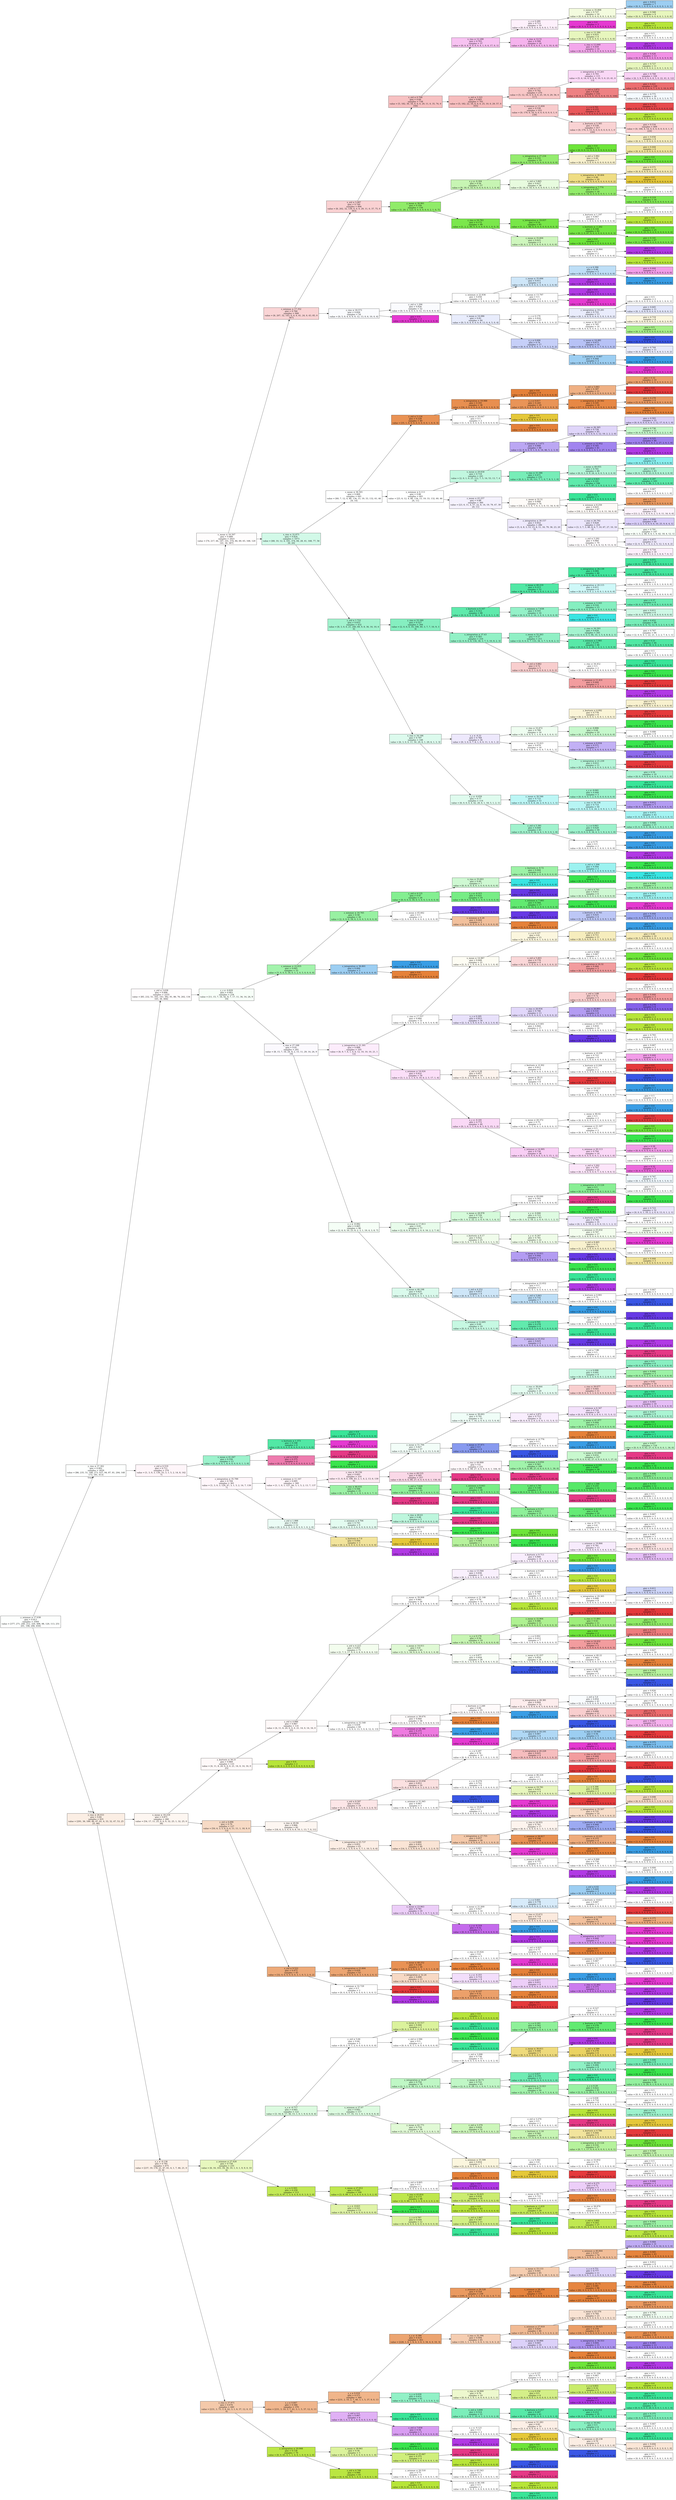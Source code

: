 digraph Tree {
node [shape=box, style="filled", color="black"] ;
rankdir=LR ;
0 [label=<y_minmax &le; 17.038<br/>gini = 0.913<br/>samples = 3564<br/>value = [377, 271, 240, 212, 320, 498, 98, 120, 113, 251<br/>201, 198, 206, 459]>, fillcolor="#fdfffe"] ;
1 [label=<y_rms &le; 37.302<br/>gini = 0.902<br/>samples = 2629<br/>value = [86, 235, 51, 166, 273, 437, 94, 87, 81, 204, 148<br/>173, 181, 413]>, fillcolor="#fdfffe"] ;
0 -> 1 [labeldistance=2.5, labelangle=-45, headlabel="True"] ;
2 [label=<y_std &le; 3.638<br/>gini = 0.896<br/>samples = 2255<br/>value = [85, 232, 51, 163, 143, 382, 91, 86, 76, 202, 134<br/>165, 39, 406]>, fillcolor="#fffcfd"] ;
1 -> 2 ;
3 [label=<x_mean &le; 16.507<br/>gini = 0.889<br/>samples = 2021<br/>value = [74, 217, 44, 147, 101, 374, 84, 69, 65, 168, 120<br/>141, 30, 387]>, fillcolor="#fffdfd"] ;
2 -> 3 ;
4 [label=<z_minmax &le; 17.352<br/>gini = 0.766<br/>samples = 948<br/>value = [6, 207, 32, 143, 0, 0, 0, 41, 24, 0, 43, 85, 0<br/>367]>, fillcolor="#f9d4d5"] ;
3 -> 4 ;
5 [label=<x_std &le; 5.087<br/>gini = 0.749<br/>samples = 894<br/>value = [6, 202, 32, 139, 0, 0, 0, 29, 11, 0, 37, 75, 0<br/>363]>, fillcolor="#f9d1d2"] ;
4 -> 5 ;
6 [label=<x_std &le; 0.708<br/>gini = 0.69<br/>samples = 738<br/>value = [5, 182, 30, 16, 0, 0, 0, 29, 11, 0, 35, 74, 0<br/>356]>, fillcolor="#f7c1c2"] ;
5 -> 6 ;
7 [label=<x_rms &le; 12.288<br/>gini = 0.703<br/>samples = 37<br/>value = [0, 0, 8, 0, 0, 0, 0, 4, 1, 0, 6, 17, 0, 1]>, fillcolor="#f7c2f1"] ;
6 -> 7 ;
8 [label=<y_z &le; 0.289<br/>gini = 0.715<br/>samples = 19<br/>value = [0, 0, 6, 0, 0, 0, 0, 4, 0, 0, 1, 7, 0, 1]>, fillcolor="#fdf0fb"] ;
7 -> 8 ;
9 [label=<y_mean &le; 35.808<br/>gini = 0.727<br/>samples = 16<br/>value = [0, 0, 6, 0, 0, 0, 0, 4, 0, 0, 1, 4, 0, 1]>, fillcolor="#f3fbde"] ;
8 -> 9 ;
10 [label=<gini = 0.612<br/>samples = 7<br/>value = [0, 0, 1, 0, 0, 0, 0, 4, 0, 0, 0, 1, 0, 1]>, fillcolor="#9ccef2"] ;
9 -> 10 ;
11 [label=<gini = 0.568<br/>samples = 9<br/>value = [0, 0, 5, 0, 0, 0, 0, 0, 0, 0, 1, 3, 0, 0]>, fillcolor="#e7f6bd"] ;
9 -> 11 ;
12 [label=<gini = 0.0<br/>samples = 3<br/>value = [0, 0, 0, 0, 0, 0, 0, 0, 0, 0, 0, 3, 0, 0]>, fillcolor="#e539d1"] ;
8 -> 12 ;
13 [label=<x_rms &le; 12.51<br/>gini = 0.599<br/>samples = 18<br/>value = [0, 0, 2, 0, 0, 0, 0, 0, 1, 0, 5, 10, 0, 0]>, fillcolor="#f5b3ed"] ;
7 -> 13 ;
14 [label=<x_rms &le; 12.384<br/>gini = 0.625<br/>samples = 4<br/>value = [0, 0, 2, 0, 0, 0, 0, 0, 1, 0, 0, 1, 0, 0]>, fillcolor="#e7f6bd"] ;
13 -> 14 ;
15 [label=<gini = 0.0<br/>samples = 2<br/>value = [0, 0, 2, 0, 0, 0, 0, 0, 0, 0, 0, 0, 0, 0]>, fillcolor="#b7e539"] ;
14 -> 15 ;
16 [label=<gini = 0.5<br/>samples = 2<br/>value = [0, 0, 0, 0, 0, 0, 0, 0, 1, 0, 0, 1, 0, 0]>, fillcolor="#ffffff"] ;
14 -> 16 ;
17 [label=<x_rms &le; 12.649<br/>gini = 0.459<br/>samples = 14<br/>value = [0, 0, 0, 0, 0, 0, 0, 0, 0, 0, 5, 9, 0, 0]>, fillcolor="#f3a7eb"] ;
13 -> 17 ;
18 [label=<gini = 0.0<br/>samples = 1<br/>value = [0, 0, 0, 0, 0, 0, 0, 0, 0, 0, 1, 0, 0, 0]>, fillcolor="#b139e5"] ;
17 -> 18 ;
19 [label=<gini = 0.426<br/>samples = 13<br/>value = [0, 0, 0, 0, 0, 0, 0, 0, 0, 0, 4, 9, 0, 0]>, fillcolor="#f191e5"] ;
17 -> 19 ;
20 [label=<x_std &le; 3.321<br/>gini = 0.665<br/>samples = 701<br/>value = [5, 182, 22, 16, 0, 0, 0, 25, 10, 0, 29, 57, 0<br/>355]>, fillcolor="#f6bdbe"] ;
6 -> 20 ;
21 [label=<x_std &le; 1.57<br/>gini = 0.742<br/>samples = 270<br/>value = [5, 12, 16, 0, 0, 0, 0, 25, 10, 0, 29, 56, 0<br/>117]>, fillcolor="#f8c7c7"] ;
20 -> 21 ;
22 [label=<y_integration &le; 15.261<br/>gini = 0.793<br/>samples = 115<br/>value = [5, 4, 14, 0, 0, 0, 0, 10, 5, 0, 23, 41, 0<br/>13]>, fillcolor="#fad8f6"] ;
21 -> 22 ;
23 [label=<gini = 0.727<br/>samples = 11<br/>value = [1, 1, 5, 0, 0, 0, 0, 2, 0, 0, 1, 0, 0, 1]>, fillcolor="#e7f6bd"] ;
22 -> 23 ;
24 [label=<gini = 0.768<br/>samples = 104<br/>value = [4, 3, 9, 0, 0, 0, 0, 8, 5, 0, 22, 41, 0, 12]>, fillcolor="#f9d1f4"] ;
22 -> 24 ;
25 [label=<z_std &le; 2.872<br/>gini = 0.526<br/>samples = 155<br/>value = [0, 8, 2, 0, 0, 0, 0, 15, 5, 0, 6, 15, 0, 104]>, fillcolor="#ee8183"] ;
21 -> 25 ;
26 [label=<gini = 0.421<br/>samples = 129<br/>value = [0, 7, 2, 0, 0, 0, 0, 7, 3, 0, 3, 10, 0, 97]>, fillcolor="#ec6e70"] ;
25 -> 26 ;
27 [label=<gini = 0.775<br/>samples = 26<br/>value = [0, 1, 0, 0, 0, 0, 0, 8, 2, 0, 3, 5, 0, 7]>, fillcolor="#f5fafe"] ;
25 -> 27 ;
28 [label=<x_minmax &le; 13.404<br/>gini = 0.538<br/>samples = 431<br/>value = [0, 170, 6, 16, 0, 0, 0, 0, 0, 0, 0, 1, 0<br/>238]>, fillcolor="#f8cbcc"] ;
20 -> 28 ;
29 [label=<y_z &le; 0.701<br/>gini = 0.255<br/>samples = 14<br/>value = [0, 0, 1, 1, 0, 0, 0, 0, 0, 0, 0, 0, 0, 12]>, fillcolor="#e9575a"] ;
28 -> 29 ;
30 [label=<gini = 0.142<br/>samples = 13<br/>value = [0, 0, 0, 1, 0, 0, 0, 0, 0, 0, 0, 0, 0, 12]>, fillcolor="#e7494c"] ;
29 -> 30 ;
31 [label=<gini = 0.0<br/>samples = 1<br/>value = [0, 0, 1, 0, 0, 0, 0, 0, 0, 0, 0, 0, 0, 0]>, fillcolor="#b7e539"] ;
29 -> 31 ;
32 [label=<y_kurtosis &le; 5.385<br/>gini = 0.539<br/>samples = 417<br/>value = [0, 170, 5, 15, 0, 0, 0, 0, 0, 0, 0, 1, 0<br/>226]>, fillcolor="#f9d2d3"] ;
28 -> 32 ;
33 [label=<gini = 0.534<br/>samples = 409<br/>value = [0, 166, 4, 14, 0, 0, 0, 0, 0, 0, 0, 1, 0<br/>224]>, fillcolor="#f9d0d0"] ;
32 -> 33 ;
34 [label=<gini = 0.656<br/>samples = 8<br/>value = [0, 4, 1, 1, 0, 0, 0, 0, 0, 0, 0, 0, 0, 2]>, fillcolor="#f6edbd"] ;
32 -> 34 ;
35 [label=<y_mean &le; 36.961<br/>gini = 0.359<br/>samples = 156<br/>value = [1, 20, 2, 123, 0, 0, 0, 0, 0, 0, 2, 1, 0, 7]>, fillcolor="#90eb69"] ;
5 -> 35 ;
36 [label=<x_y &le; -0.304<br/>gini = 0.56<br/>samples = 57<br/>value = [0, 18, 0, 33, 0, 0, 0, 0, 0, 0, 1, 1, 0, 4]>, fillcolor="#c7f5b3"] ;
35 -> 36 ;
37 [label=<x_integration &le; 27.234<br/>gini = 0.332<br/>samples = 19<br/>value = [0, 4, 0, 15, 0, 0, 0, 0, 0, 0, 0, 0, 0, 0]>, fillcolor="#94ec6e"] ;
36 -> 37 ;
38 [label=<gini = 0.0<br/>samples = 12<br/>value = [0, 0, 0, 12, 0, 0, 0, 0, 0, 0, 0, 0, 0, 0]>, fillcolor="#6de539"] ;
37 -> 38 ;
39 [label=<x_std &le; 5.982<br/>gini = 0.49<br/>samples = 7<br/>value = [0, 4, 0, 3, 0, 0, 0, 0, 0, 0, 0, 0, 0, 0]>, fillcolor="#f8f1ce"] ;
37 -> 39 ;
40 [label=<gini = 0.444<br/>samples = 6<br/>value = [0, 4, 0, 2, 0, 0, 0, 0, 0, 0, 0, 0, 0, 0]>, fillcolor="#f2e49c"] ;
39 -> 40 ;
41 [label=<gini = 0.0<br/>samples = 1<br/>value = [0, 0, 0, 1, 0, 0, 0, 0, 0, 0, 0, 0, 0, 0]>, fillcolor="#6de539"] ;
39 -> 41 ;
42 [label=<x_std &le; 5.865<br/>gini = 0.627<br/>samples = 38<br/>value = [0, 14, 0, 18, 0, 0, 0, 0, 0, 0, 1, 1, 0, 4]>, fillcolor="#e7fbde"] ;
36 -> 42 ;
43 [label=<x_integration &le; 30.404<br/>gini = 0.46<br/>samples = 20<br/>value = [0, 14, 0, 4, 0, 0, 0, 0, 0, 0, 0, 0, 0, 2]>, fillcolor="#efdd83"] ;
42 -> 43 ;
44 [label=<gini = 0.571<br/>samples = 14<br/>value = [0, 8, 0, 4, 0, 0, 0, 0, 0, 0, 0, 0, 0, 2]>, fillcolor="#f5e9b0"] ;
43 -> 44 ;
45 [label=<gini = 0.0<br/>samples = 6<br/>value = [0, 6, 0, 0, 0, 0, 0, 0, 0, 0, 0, 0, 0, 0]>, fillcolor="#e5c839"] ;
43 -> 45 ;
46 [label=<x_integration &le; 7.774<br/>gini = 0.377<br/>samples = 18<br/>value = [0, 0, 0, 14, 0, 0, 0, 0, 0, 0, 1, 1, 0, 2]>, fillcolor="#92ec6a"] ;
42 -> 46 ;
47 [label=<gini = 0.5<br/>samples = 2<br/>value = [0, 0, 0, 0, 0, 0, 0, 0, 0, 0, 1, 1, 0, 0]>, fillcolor="#ffffff"] ;
46 -> 47 ;
48 [label=<gini = 0.219<br/>samples = 16<br/>value = [0, 0, 0, 14, 0, 0, 0, 0, 0, 0, 0, 0, 0, 2]>, fillcolor="#82e955"] ;
46 -> 48 ;
49 [label=<z_rms &le; 16.783<br/>gini = 0.172<br/>samples = 99<br/>value = [1, 2, 2, 90, 0, 0, 0, 0, 0, 0, 1, 0, 0, 3]>, fillcolor="#7be74c"] ;
35 -> 49 ;
50 [label=<x_integration &le; 19.937<br/>gini = 0.14<br/>samples = 95<br/>value = [1, 2, 1, 88, 0, 0, 0, 0, 0, 0, 0, 0, 0, 3]>, fillcolor="#78e748"] ;
49 -> 50 ;
51 [label=<x_kurtosis &le; 1.197<br/>gini = 0.667<br/>samples = 3<br/>value = [1, 0, 1, 1, 0, 0, 0, 0, 0, 0, 0, 0, 0, 0]>, fillcolor="#ffffff"] ;
50 -> 51 ;
52 [label=<gini = 0.5<br/>samples = 2<br/>value = [1, 0, 0, 1, 0, 0, 0, 0, 0, 0, 0, 0, 0, 0]>, fillcolor="#ffffff"] ;
51 -> 52 ;
53 [label=<gini = 0.0<br/>samples = 1<br/>value = [0, 0, 1, 0, 0, 0, 0, 0, 0, 0, 0, 0, 0, 0]>, fillcolor="#b7e539"] ;
51 -> 53 ;
54 [label=<x_kurtosis &le; -1.202<br/>gini = 0.104<br/>samples = 92<br/>value = [0, 2, 0, 87, 0, 0, 0, 0, 0, 0, 0, 0, 0, 3]>, fillcolor="#75e644"] ;
50 -> 54 ;
55 [label=<gini = 0.0<br/>samples = 25<br/>value = [0, 0, 0, 25, 0, 0, 0, 0, 0, 0, 0, 0, 0, 0]>, fillcolor="#6de539"] ;
54 -> 55 ;
56 [label=<gini = 0.141<br/>samples = 67<br/>value = [0, 2, 0, 62, 0, 0, 0, 0, 0, 0, 0, 0, 0, 3]>, fillcolor="#78e748"] ;
54 -> 56 ;
57 [label=<z_mean &le; 35.604<br/>gini = 0.625<br/>samples = 4<br/>value = [0, 0, 1, 2, 0, 0, 0, 0, 0, 0, 1, 0, 0, 0]>, fillcolor="#cef6bd"] ;
49 -> 57 ;
58 [label=<gini = 0.0<br/>samples = 2<br/>value = [0, 0, 0, 2, 0, 0, 0, 0, 0, 0, 0, 0, 0, 0]>, fillcolor="#6de539"] ;
57 -> 58 ;
59 [label=<y_minmax &le; 14.864<br/>gini = 0.5<br/>samples = 2<br/>value = [0, 0, 1, 0, 0, 0, 0, 0, 0, 0, 1, 0, 0, 0]>, fillcolor="#ffffff"] ;
57 -> 59 ;
60 [label=<gini = 0.0<br/>samples = 1<br/>value = [0, 0, 0, 0, 0, 0, 0, 0, 0, 0, 1, 0, 0, 0]>, fillcolor="#b139e5"] ;
59 -> 60 ;
61 [label=<gini = 0.0<br/>samples = 1<br/>value = [0, 0, 1, 0, 0, 0, 0, 0, 0, 0, 0, 0, 0, 0]>, fillcolor="#b7e539"] ;
59 -> 61 ;
62 [label=<z_rms &le; 18.573<br/>gini = 0.826<br/>samples = 54<br/>value = [0, 5, 0, 4, 0, 0, 0, 12, 13, 0, 6, 10, 0, 4]>, fillcolor="#fafbfe"] ;
4 -> 62 ;
63 [label=<y_std &le; 1.294<br/>gini = 0.826<br/>samples = 52<br/>value = [0, 5, 0, 4, 0, 0, 0, 12, 13, 0, 6, 8, 0, 4]>, fillcolor="#fafbfe"] ;
62 -> 63 ;
64 [label=<x_minmax &le; 22.836<br/>gini = 0.656<br/>samples = 8<br/>value = [0, 0, 0, 0, 0, 0, 0, 3, 0, 0, 2, 3, 0, 0]>, fillcolor="#ffffff"] ;
63 -> 64 ;
65 [label=<z_mean &le; 35.606<br/>gini = 0.611<br/>samples = 6<br/>value = [0, 0, 0, 0, 0, 0, 0, 3, 0, 0, 1, 2, 0, 0]>, fillcolor="#cee6f8"] ;
64 -> 65 ;
66 [label=<x_y &le; 0.394<br/>gini = 0.48<br/>samples = 5<br/>value = [0, 0, 0, 0, 0, 0, 0, 3, 0, 0, 0, 2, 0, 0]>, fillcolor="#bddef6"] ;
65 -> 66 ;
67 [label=<gini = 0.444<br/>samples = 3<br/>value = [0, 0, 0, 0, 0, 0, 0, 1, 0, 0, 0, 2, 0, 0]>, fillcolor="#f29ce8"] ;
66 -> 67 ;
68 [label=<gini = 0.0<br/>samples = 2<br/>value = [0, 0, 0, 0, 0, 0, 0, 2, 0, 0, 0, 0, 0, 0]>, fillcolor="#399de5"] ;
66 -> 68 ;
69 [label=<gini = 0.0<br/>samples = 1<br/>value = [0, 0, 0, 0, 0, 0, 0, 0, 0, 0, 1, 0, 0, 0]>, fillcolor="#b139e5"] ;
65 -> 69 ;
70 [label=<x_mean &le; 13.797<br/>gini = 0.5<br/>samples = 2<br/>value = [0, 0, 0, 0, 0, 0, 0, 0, 0, 0, 1, 1, 0, 0]>, fillcolor="#ffffff"] ;
64 -> 70 ;
71 [label=<gini = 0.0<br/>samples = 1<br/>value = [0, 0, 0, 0, 0, 0, 0, 0, 0, 0, 1, 0, 0, 0]>, fillcolor="#b139e5"] ;
70 -> 71 ;
72 [label=<gini = 0.0<br/>samples = 1<br/>value = [0, 0, 0, 0, 0, 0, 0, 0, 0, 0, 0, 1, 0, 0]>, fillcolor="#e539d1"] ;
70 -> 72 ;
73 [label=<x_mean &le; 14.086<br/>gini = 0.82<br/>samples = 44<br/>value = [0, 5, 0, 4, 0, 0, 0, 9, 13, 0, 4, 5, 0, 4]>, fillcolor="#e8ecfc"] ;
63 -> 73 ;
74 [label=<y_z &le; 0.179<br/>gini = 0.826<br/>samples = 27<br/>value = [0, 5, 0, 4, 0, 0, 0, 6, 6, 0, 1, 3, 0, 2]>, fillcolor="#ffffff"] ;
73 -> 74 ;
75 [label=<y_integration &le; 19.281<br/>gini = 0.722<br/>samples = 13<br/>value = [0, 1, 0, 0, 0, 0, 0, 4, 5, 0, 1, 0, 0, 2]>, fillcolor="#e9ecfc"] ;
74 -> 75 ;
76 [label=<gini = 0.5<br/>samples = 2<br/>value = [0, 0, 0, 0, 0, 0, 0, 0, 0, 0, 1, 0, 0, 1]>, fillcolor="#ffffff"] ;
75 -> 76 ;
77 [label=<gini = 0.645<br/>samples = 11<br/>value = [0, 1, 0, 0, 0, 0, 0, 4, 5, 0, 0, 0, 0, 1]>, fillcolor="#e3e7fb"] ;
75 -> 77 ;
78 [label=<y_mean &le; 36.237<br/>gini = 0.765<br/>samples = 14<br/>value = [0, 4, 0, 4, 0, 0, 0, 2, 1, 0, 0, 3, 0, 0]>, fillcolor="#ffffff"] ;
74 -> 78 ;
79 [label=<gini = 0.719<br/>samples = 8<br/>value = [0, 3, 0, 0, 0, 0, 0, 2, 1, 0, 0, 2, 0, 0]>, fillcolor="#fbf6de"] ;
78 -> 79 ;
80 [label=<gini = 0.5<br/>samples = 6<br/>value = [0, 1, 0, 4, 0, 0, 0, 0, 0, 0, 0, 1, 0, 0]>, fillcolor="#a7ef88"] ;
78 -> 80 ;
81 [label=<x_y &le; 0.606<br/>gini = 0.74<br/>samples = 17<br/>value = [0, 0, 0, 0, 0, 0, 0, 3, 7, 0, 3, 2, 0, 2]>, fillcolor="#c6cff8"] ;
73 -> 81 ;
82 [label=<x_mean &le; 14.481<br/>gini = 0.673<br/>samples = 14<br/>value = [0, 0, 0, 0, 0, 0, 0, 1, 7, 0, 3, 1, 0, 2]>, fillcolor="#b7c2f6"] ;
81 -> 82 ;
83 [label=<gini = 0.0<br/>samples = 3<br/>value = [0, 0, 0, 0, 0, 0, 0, 0, 3, 0, 0, 0, 0, 0]>, fillcolor="#3956e5"] ;
82 -> 83 ;
84 [label=<gini = 0.744<br/>samples = 11<br/>value = [0, 0, 0, 0, 0, 0, 0, 1, 4, 0, 3, 1, 0, 2]>, fillcolor="#e6eafc"] ;
82 -> 84 ;
85 [label=<y_kurtosis &le; -0.007<br/>gini = 0.444<br/>samples = 3<br/>value = [0, 0, 0, 0, 0, 0, 0, 2, 0, 0, 0, 1, 0, 0]>, fillcolor="#9ccef2"] ;
81 -> 85 ;
86 [label=<gini = 0.0<br/>samples = 2<br/>value = [0, 0, 0, 0, 0, 0, 0, 2, 0, 0, 0, 0, 0, 0]>, fillcolor="#399de5"] ;
85 -> 86 ;
87 [label=<gini = 0.0<br/>samples = 1<br/>value = [0, 0, 0, 0, 0, 0, 0, 0, 0, 0, 0, 1, 0, 0]>, fillcolor="#e539d1"] ;
85 -> 87 ;
88 [label=<gini = 0.0<br/>samples = 2<br/>value = [0, 0, 0, 0, 0, 0, 0, 0, 0, 0, 0, 2, 0, 0]>, fillcolor="#e539d1"] ;
62 -> 88 ;
89 [label=<x_rms &le; 32.875<br/>gini = 0.824<br/>samples = 1073<br/>value = [68, 10, 12, 4, 101, 374, 84, 28, 41, 168, 77, 56<br/>30, 20]>, fillcolor="#d2f9e8"] ;
3 -> 89 ;
90 [label=<z_mean &le; 36.501<br/>gini = 0.869<br/>samples = 641<br/>value = [60, 7, 12, 4, 80, 134, 15, 19, 33, 132, 61, 46<br/>24, 14]>, fillcolor="#feffff"] ;
89 -> 90 ;
91 [label=<z_std &le; 5.124<br/>gini = 0.228<br/>samples = 40<br/>value = [35, 1, 0, 0, 0, 0, 0, 0, 0, 0, 1, 0, 0, 3]>, fillcolor="#e99254"] ;
90 -> 91 ;
92 [label=<x_integration &le; 19.988<br/>gini = 0.193<br/>samples = 38<br/>value = [34, 0, 0, 0, 0, 0, 0, 0, 0, 0, 1, 0, 0, 3]>, fillcolor="#e88f50"] ;
91 -> 92 ;
93 [label=<gini = 0.0<br/>samples = 9<br/>value = [9, 0, 0, 0, 0, 0, 0, 0, 0, 0, 0, 0, 0, 0]>, fillcolor="#e58139"] ;
92 -> 93 ;
94 [label=<x_z &le; 0.017<br/>gini = 0.245<br/>samples = 29<br/>value = [25, 0, 0, 0, 0, 0, 0, 0, 0, 0, 1, 0, 0, 3]>, fillcolor="#e99457"] ;
92 -> 94 ;
95 [label=<x_std &le; 5.683<br/>gini = 0.397<br/>samples = 11<br/>value = [8, 0, 0, 0, 0, 0, 0, 0, 0, 0, 0, 0, 0, 3]>, fillcolor="#efb083"] ;
94 -> 95 ;
96 [label=<gini = 0.32<br/>samples = 10<br/>value = [8, 0, 0, 0, 0, 0, 0, 0, 0, 0, 0, 0, 0, 2]>, fillcolor="#eca06a"] ;
95 -> 96 ;
97 [label=<gini = 0.0<br/>samples = 1<br/>value = [0, 0, 0, 0, 0, 0, 0, 0, 0, 0, 0, 0, 0, 1]>, fillcolor="#e5393c"] ;
95 -> 97 ;
98 [label=<y_integration &le; 20.502<br/>gini = 0.105<br/>samples = 18<br/>value = [17, 0, 0, 0, 0, 0, 0, 0, 0, 0, 1, 0, 0, 0]>, fillcolor="#e78845"] ;
94 -> 98 ;
99 [label=<gini = 0.278<br/>samples = 6<br/>value = [5, 0, 0, 0, 0, 0, 0, 0, 0, 0, 1, 0, 0, 0]>, fillcolor="#ea9a61"] ;
98 -> 99 ;
100 [label=<gini = 0.0<br/>samples = 12<br/>value = [12, 0, 0, 0, 0, 0, 0, 0, 0, 0, 0, 0, 0, 0]>, fillcolor="#e58139"] ;
98 -> 100 ;
101 [label=<x_mean &le; 20.647<br/>gini = 0.5<br/>samples = 2<br/>value = [1, 1, 0, 0, 0, 0, 0, 0, 0, 0, 0, 0, 0, 0]>, fillcolor="#ffffff"] ;
91 -> 101 ;
102 [label=<gini = 0.0<br/>samples = 1<br/>value = [0, 1, 0, 0, 0, 0, 0, 0, 0, 0, 0, 0, 0, 0]>, fillcolor="#e5c839"] ;
101 -> 102 ;
103 [label=<gini = 0.0<br/>samples = 1<br/>value = [1, 0, 0, 0, 0, 0, 0, 0, 0, 0, 0, 0, 0, 0]>, fillcolor="#e58139"] ;
101 -> 103 ;
104 [label=<y_minmax &le; 4.113<br/>gini = 0.86<br/>samples = 601<br/>value = [25, 6, 12, 4, 80, 134, 15, 19, 33, 132, 60, 46<br/>24, 11]>, fillcolor="#feffff"] ;
90 -> 104 ;
105 [label=<x_mean &le; 29.658<br/>gini = 0.718<br/>samples = 241<br/>value = [2, 0, 1, 0, 23, 112, 7, 5, 14, 53, 13, 7, 4<br/>0]>, fillcolor="#c1f7df"] ;
104 -> 105 ;
106 [label=<y_minmax &le; 3.473<br/>gini = 0.668<br/>samples = 86<br/>value = [2, 0, 0, 0, 9, 1, 0, 4, 14, 46, 5, 2, 3, 0]>, fillcolor="#bba7f3"] ;
105 -> 106 ;
107 [label=<z_rms &le; 26.365<br/>gini = 0.728<br/>samples = 45<br/>value = [0, 0, 0, 0, 5, 0, 0, 3, 12, 19, 2, 2, 2, 0]>, fillcolor="#dfd5f9"] ;
106 -> 107 ;
108 [label=<gini = 0.593<br/>samples = 33<br/>value = [0, 0, 0, 0, 0, 0, 0, 3, 12, 17, 0, 0, 1, 0]>, fillcolor="#dbd0f9"] ;
107 -> 108 ;
109 [label=<gini = 0.736<br/>samples = 12<br/>value = [0, 0, 0, 0, 5, 0, 0, 0, 0, 2, 2, 2, 1, 0]>, fillcolor="#c4f7ca"] ;
107 -> 109 ;
110 [label=<x_minmax &le; 12.952<br/>gini = 0.545<br/>samples = 41<br/>value = [2, 0, 0, 0, 4, 1, 0, 1, 2, 27, 3, 0, 1, 0]>, fillcolor="#a184ef"] ;
106 -> 110 ;
111 [label=<gini = 0.525<br/>samples = 40<br/>value = [2, 0, 0, 0, 4, 1, 0, 1, 2, 27, 2, 0, 1, 0]>, fillcolor="#9e80ee"] ;
110 -> 111 ;
112 [label=<gini = 0.0<br/>samples = 1<br/>value = [0, 0, 0, 0, 0, 0, 0, 0, 0, 0, 1, 0, 0, 0]>, fillcolor="#b139e5"] ;
110 -> 112 ;
113 [label=<x_rms &le; 31.586<br/>gini = 0.471<br/>samples = 155<br/>value = [0, 0, 1, 0, 14, 111, 7, 1, 0, 7, 8, 5, 1, 0]>, fillcolor="#77edb8"] ;
105 -> 113 ;
114 [label=<z_mean &le; 49.055<br/>gini = 0.701<br/>samples = 49<br/>value = [0, 0, 1, 0, 9, 24, 4, 0, 0, 5, 4, 2, 0, 0]>, fillcolor="#b5f5d8"] ;
113 -> 114 ;
115 [label=<gini = 0.5<br/>samples = 6<br/>value = [0, 0, 0, 0, 0, 1, 4, 0, 0, 1, 0, 0, 0, 0]>, fillcolor="#88efee"] ;
114 -> 115 ;
116 [label=<gini = 0.65<br/>samples = 43<br/>value = [0, 0, 1, 0, 9, 23, 0, 0, 0, 4, 4, 2, 0, 0]>, fillcolor="#adf4d5"] ;
114 -> 116 ;
117 [label=<x_std &le; 0.925<br/>gini = 0.321<br/>samples = 106<br/>value = [0, 0, 0, 0, 5, 87, 3, 1, 0, 2, 4, 3, 1, 0]>, fillcolor="#5eeaab"] ;
113 -> 117 ;
118 [label=<gini = 0.297<br/>samples = 103<br/>value = [0, 0, 0, 0, 5, 86, 3, 1, 0, 2, 4, 2, 0, 0]>, fillcolor="#5beaaa"] ;
117 -> 118 ;
119 [label=<gini = 0.667<br/>samples = 3<br/>value = [0, 0, 0, 0, 0, 1, 0, 0, 0, 0, 0, 1, 1, 0]>, fillcolor="#ffffff"] ;
117 -> 119 ;
120 [label=<z_mean &le; 43.257<br/>gini = 0.88<br/>samples = 360<br/>value = [23, 6, 11, 4, 57, 22, 8, 14, 19, 79, 47, 39<br/>20, 11]>, fillcolor="#f4f1fd"] ;
104 -> 120 ;
121 [label=<y_mean &le; 32.51<br/>gini = 0.848<br/>samples = 74<br/>value = [18, 2, 3, 1, 4, 7, 0, 3, 3, 0, 11, 16, 0, 6]>, fillcolor="#fefbf8"] ;
120 -> 121 ;
122 [label=<gini = 0.0<br/>samples = 7<br/>value = [0, 0, 0, 0, 0, 7, 0, 0, 0, 0, 0, 0, 0, 0]>, fillcolor="#39e598"] ;
121 -> 122 ;
123 [label=<x_minmax &le; 8.259<br/>gini = 0.825<br/>samples = 67<br/>value = [18, 2, 3, 1, 4, 0, 0, 3, 3, 0, 11, 16, 0, 6]>, fillcolor="#fefaf7"] ;
121 -> 123 ;
124 [label=<gini = 0.278<br/>samples = 6<br/>value = [5, 0, 0, 0, 0, 0, 0, 1, 0, 0, 0, 0, 0, 0]>, fillcolor="#ea9a61"] ;
123 -> 124 ;
125 [label=<gini = 0.832<br/>samples = 61<br/>value = [13, 2, 3, 1, 4, 0, 0, 2, 3, 0, 11, 16, 0, 6]>, fillcolor="#fdf3fc"] ;
123 -> 125 ;
126 [label=<z_integration &le; 30.157<br/>gini = 0.852<br/>samples = 286<br/>value = [5, 4, 8, 3, 53, 15, 8, 11, 16, 79, 36, 23, 20<br/>5]>, fillcolor="#eee9fc"] ;
120 -> 126 ;
127 [label=<z_rms &le; 26.792<br/>gini = 0.828<br/>samples = 216<br/>value = [3, 3, 7, 3, 46, 9, 6, 7, 10, 67, 27, 10, 16<br/>2]>, fillcolor="#ece7fc"] ;
126 -> 127 ;
128 [label=<gini = 0.808<br/>samples = 69<br/>value = [3, 2, 2, 1, 0, 0, 0, 6, 10, 25, 9, 6, 4, 1]>, fillcolor="#d8cdf8"] ;
127 -> 128 ;
129 [label=<gini = 0.791<br/>samples = 147<br/>value = [0, 1, 5, 2, 46, 9, 6, 1, 0, 42, 18, 4, 12, 1]>, fillcolor="#f7fef8"] ;
127 -> 129 ;
130 [label=<z_std &le; 5.292<br/>gini = 0.884<br/>samples = 70<br/>value = [2, 1, 1, 0, 7, 6, 2, 4, 6, 12, 9, 13, 4, 3]>, fillcolor="#fffcfe"] ;
126 -> 130 ;
131 [label=<gini = 0.877<br/>samples = 52<br/>value = [2, 0, 1, 0, 7, 6, 2, 2, 5, 12, 3, 6, 4, 2]>, fillcolor="#eee9fc"] ;
130 -> 131 ;
132 [label=<gini = 0.716<br/>samples = 18<br/>value = [0, 1, 0, 0, 0, 0, 0, 2, 1, 0, 6, 7, 0, 1]>, fillcolor="#fdeefb"] ;
130 -> 132 ;
133 [label=<y_std &le; 1.722<br/>gini = 0.653<br/>samples = 432<br/>value = [8, 3, 0, 0, 21, 240, 69, 9, 8, 36, 16, 10, 6<br/>6]>, fillcolor="#a2f3ce"] ;
89 -> 133 ;
134 [label=<y_rms &le; 33.389<br/>gini = 0.527<br/>samples = 284<br/>value = [2, 0, 0, 0, 10, 190, 40, 3, 7, 7, 10, 9, 3<br/>3]>, fillcolor="#85efc0"] ;
133 -> 134 ;
135 [label=<z_kurtosis &le; 0.167<br/>gini = 0.312<br/>samples = 68<br/>value = [0, 0, 0, 0, 2, 56, 6, 0, 0, 2, 0, 1, 1, 0]>, fillcolor="#5feaac"] ;
134 -> 135 ;
136 [label=<y_mean &le; 40.219<br/>gini = 0.213<br/>samples = 52<br/>value = [0, 0, 0, 0, 0, 46, 3, 0, 0, 1, 0, 1, 1, 0]>, fillcolor="#51e8a5"] ;
135 -> 136 ;
137 [label=<x_integration &le; 26.139<br/>gini = 0.084<br/>samples = 46<br/>value = [0, 0, 0, 0, 0, 44, 0, 0, 0, 0, 0, 1, 1, 0]>, fillcolor="#42e69d"] ;
136 -> 137 ;
138 [label=<gini = 0.071<br/>samples = 27<br/>value = [0, 0, 0, 0, 0, 26, 0, 0, 0, 0, 0, 0, 1, 0]>, fillcolor="#41e69c"] ;
137 -> 138 ;
139 [label=<gini = 0.1<br/>samples = 19<br/>value = [0, 0, 0, 0, 0, 18, 0, 0, 0, 0, 0, 1, 0, 0]>, fillcolor="#44e69e"] ;
137 -> 139 ;
140 [label=<y_integration &le; 20.115<br/>gini = 0.611<br/>samples = 6<br/>value = [0, 0, 0, 0, 0, 2, 3, 0, 0, 1, 0, 0, 0, 0]>, fillcolor="#cef8f8"] ;
136 -> 140 ;
141 [label=<gini = 0.5<br/>samples = 2<br/>value = [0, 0, 0, 0, 0, 0, 1, 0, 0, 1, 0, 0, 0, 0]>, fillcolor="#ffffff"] ;
140 -> 141 ;
142 [label=<gini = 0.5<br/>samples = 4<br/>value = [0, 0, 0, 0, 0, 2, 2, 0, 0, 0, 0, 0, 0, 0]>, fillcolor="#ffffff"] ;
140 -> 142 ;
143 [label=<y_minmax &le; 7.838<br/>gini = 0.555<br/>samples = 16<br/>value = [0, 0, 0, 0, 2, 10, 3, 0, 0, 1, 0, 0, 0, 0]>, fillcolor="#94f1c8"] ;
135 -> 143 ;
144 [label=<z_minmax &le; 3.163<br/>gini = 0.516<br/>samples = 15<br/>value = [0, 0, 0, 0, 2, 10, 2, 0, 0, 1, 0, 0, 0, 0]>, fillcolor="#85efc0"] ;
143 -> 144 ;
145 [label=<gini = 0.37<br/>samples = 9<br/>value = [0, 0, 0, 0, 1, 7, 0, 0, 0, 1, 0, 0, 0, 0]>, fillcolor="#6aecb2"] ;
144 -> 145 ;
146 [label=<gini = 0.611<br/>samples = 6<br/>value = [0, 0, 0, 0, 1, 3, 2, 0, 0, 0, 0, 0, 0, 0]>, fillcolor="#cef8e5"] ;
144 -> 146 ;
147 [label=<gini = 0.0<br/>samples = 1<br/>value = [0, 0, 0, 0, 0, 0, 1, 0, 0, 0, 0, 0, 0, 0]>, fillcolor="#39e5e2"] ;
143 -> 147 ;
148 [label=<x_integration &le; 37.43<br/>gini = 0.583<br/>samples = 216<br/>value = [2, 0, 0, 0, 8, 134, 34, 3, 7, 5, 10, 8, 2, 3]>, fillcolor="#92f1c6"] ;
134 -> 148 ;
149 [label=<z_mean &le; 52.263<br/>gini = 0.57<br/>samples = 211<br/>value = [2, 0, 0, 0, 7, 133, 34, 3, 7, 5, 9, 8, 2, 1]>, fillcolor="#90f0c5"] ;
148 -> 149 ;
150 [label=<y_rms &le; 34.593<br/>gini = 0.628<br/>samples = 165<br/>value = [2, 0, 0, 0, 5, 94, 33, 3, 5, 4, 8, 8, 2, 1]>, fillcolor="#a4f3cf"] ;
149 -> 150 ;
151 [label=<gini = 0.452<br/>samples = 99<br/>value = [0, 0, 0, 0, 4, 72, 12, 0, 3, 2, 1, 4, 1, 0]>, fillcolor="#76edb8"] ;
150 -> 151 ;
152 [label=<gini = 0.767<br/>samples = 66<br/>value = [2, 0, 0, 0, 1, 22, 21, 3, 2, 2, 7, 4, 1, 1]>, fillcolor="#fbfefd"] ;
150 -> 152 ;
153 [label=<z_minmax &le; 5.985<br/>gini = 0.276<br/>samples = 46<br/>value = [0, 0, 0, 0, 2, 39, 1, 0, 2, 1, 1, 0, 0, 0]>, fillcolor="#58e9a8"] ;
149 -> 153 ;
154 [label=<gini = 0.21<br/>samples = 44<br/>value = [0, 0, 0, 0, 2, 39, 0, 0, 2, 0, 1, 0, 0, 0]>, fillcolor="#51e8a4"] ;
153 -> 154 ;
155 [label=<gini = 0.5<br/>samples = 2<br/>value = [0, 0, 0, 0, 0, 0, 1, 0, 0, 1, 0, 0, 0, 0]>, fillcolor="#ffffff"] ;
153 -> 155 ;
156 [label=<y_std &le; 0.882<br/>gini = 0.72<br/>samples = 5<br/>value = [0, 0, 0, 0, 1, 1, 0, 0, 0, 0, 1, 0, 0, 2]>, fillcolor="#f8cece"] ;
148 -> 156 ;
157 [label=<y_rms &le; 34.452<br/>gini = 0.5<br/>samples = 2<br/>value = [0, 0, 0, 0, 1, 1, 0, 0, 0, 0, 0, 0, 0, 0]>, fillcolor="#ffffff"] ;
156 -> 157 ;
158 [label=<gini = 0.0<br/>samples = 1<br/>value = [0, 0, 0, 0, 0, 1, 0, 0, 0, 0, 0, 0, 0, 0]>, fillcolor="#39e598"] ;
157 -> 158 ;
159 [label=<gini = 0.0<br/>samples = 1<br/>value = [0, 0, 0, 0, 1, 0, 0, 0, 0, 0, 0, 0, 0, 0]>, fillcolor="#39e54d"] ;
157 -> 159 ;
160 [label=<z_minmax &le; 11.431<br/>gini = 0.444<br/>samples = 3<br/>value = [0, 0, 0, 0, 0, 0, 0, 0, 0, 0, 1, 0, 0, 2]>, fillcolor="#f29c9e"] ;
156 -> 160 ;
161 [label=<gini = 0.0<br/>samples = 2<br/>value = [0, 0, 0, 0, 0, 0, 0, 0, 0, 0, 0, 0, 0, 2]>, fillcolor="#e5393c"] ;
160 -> 161 ;
162 [label=<gini = 0.0<br/>samples = 1<br/>value = [0, 0, 0, 0, 0, 0, 0, 0, 0, 0, 1, 0, 0, 0]>, fillcolor="#b139e5"] ;
160 -> 162 ;
163 [label=<x_rms &le; 34.186<br/>gini = 0.797<br/>samples = 148<br/>value = [6, 3, 0, 0, 11, 50, 29, 6, 1, 29, 6, 1, 3, 3]>, fillcolor="#dcfaed"] ;
133 -> 163 ;
164 [label=<x_y &le; -0.32<br/>gini = 0.784<br/>samples = 34<br/>value = [0, 3, 0, 0, 7, 8, 1, 0, 0, 11, 1, 0, 1, 2]>, fillcolor="#ede8fc"] ;
163 -> 164 ;
165 [label=<y_rms &le; 33.472<br/>gini = 0.789<br/>samples = 16<br/>value = [0, 3, 0, 0, 5, 1, 1, 0, 0, 4, 1, 0, 0, 1]>, fillcolor="#eefdf0"] ;
164 -> 165 ;
166 [label=<y_kurtosis &le; 4.092<br/>gini = 0.778<br/>samples = 6<br/>value = [0, 2, 0, 0, 0, 0, 1, 0, 0, 1, 1, 0, 0, 1]>, fillcolor="#faf4d7"] ;
165 -> 166 ;
167 [label=<gini = 0.72<br/>samples = 5<br/>value = [0, 2, 0, 0, 0, 0, 1, 0, 0, 1, 1, 0, 0, 0]>, fillcolor="#f8f1ce"] ;
166 -> 167 ;
168 [label=<gini = 0.0<br/>samples = 1<br/>value = [0, 0, 0, 0, 0, 0, 0, 0, 0, 0, 0, 0, 0, 1]>, fillcolor="#e5393c"] ;
166 -> 168 ;
169 [label=<y_z &le; -0.806<br/>gini = 0.64<br/>samples = 10<br/>value = [0, 1, 0, 0, 5, 1, 0, 0, 0, 3, 0, 0, 0, 0]>, fillcolor="#c6f8cc"] ;
165 -> 169 ;
170 [label=<gini = 0.0<br/>samples = 2<br/>value = [0, 0, 0, 0, 2, 0, 0, 0, 0, 0, 0, 0, 0, 0]>, fillcolor="#39e54d"] ;
169 -> 170 ;
171 [label=<gini = 0.688<br/>samples = 8<br/>value = [0, 1, 0, 0, 3, 1, 0, 0, 0, 3, 0, 0, 0, 0]>, fillcolor="#ffffff"] ;
169 -> 171 ;
172 [label=<x_mean &le; 33.423<br/>gini = 0.679<br/>samples = 18<br/>value = [0, 0, 0, 0, 2, 7, 0, 0, 0, 7, 0, 0, 1, 1]>, fillcolor="#ffffff"] ;
164 -> 172 ;
173 [label=<z_minmax &le; 6.934<br/>gini = 0.571<br/>samples = 7<br/>value = [0, 0, 0, 0, 2, 1, 0, 0, 0, 4, 0, 0, 0, 0]>, fillcolor="#c2b0f5"] ;
172 -> 173 ;
174 [label=<gini = 0.0<br/>samples = 2<br/>value = [0, 0, 0, 0, 2, 0, 0, 0, 0, 0, 0, 0, 0, 0]>, fillcolor="#39e54d"] ;
173 -> 174 ;
175 [label=<gini = 0.32<br/>samples = 5<br/>value = [0, 0, 0, 0, 0, 1, 0, 0, 0, 4, 0, 0, 0, 0]>, fillcolor="#8d6aec"] ;
173 -> 175 ;
176 [label=<y_integration &le; 21.239<br/>gini = 0.612<br/>samples = 11<br/>value = [0, 0, 0, 0, 0, 6, 0, 0, 0, 3, 0, 0, 1, 1]>, fillcolor="#b5f5d8"] ;
172 -> 176 ;
177 [label=<gini = 0.0<br/>samples = 1<br/>value = [0, 0, 0, 0, 0, 0, 0, 0, 0, 0, 0, 0, 0, 1]>, fillcolor="#e5393c"] ;
176 -> 177 ;
178 [label=<gini = 0.54<br/>samples = 10<br/>value = [0, 0, 0, 0, 0, 6, 0, 0, 0, 3, 0, 0, 1, 0]>, fillcolor="#aaf4d3"] ;
176 -> 178 ;
179 [label=<x_y &le; -0.059<br/>gini = 0.77<br/>samples = 114<br/>value = [6, 0, 0, 0, 4, 42, 28, 6, 1, 18, 5, 1, 2, 1]>, fillcolor="#dffbee"] ;
163 -> 179 ;
180 [label=<y_mean &le; 30.546<br/>gini = 0.733<br/>samples = 53<br/>value = [1, 0, 0, 0, 4, 8, 24, 2, 0, 9, 2, 1, 1, 1]>, fillcolor="#bcf6f5"] ;
179 -> 180 ;
181 [label=<x_z &le; -0.041<br/>gini = 0.444<br/>samples = 3<br/>value = [0, 0, 0, 0, 1, 2, 0, 0, 0, 0, 0, 0, 0, 0]>, fillcolor="#9cf2cc"] ;
180 -> 181 ;
182 [label=<gini = 0.0<br/>samples = 2<br/>value = [0, 0, 0, 0, 0, 2, 0, 0, 0, 0, 0, 0, 0, 0]>, fillcolor="#39e598"] ;
181 -> 182 ;
183 [label=<gini = 0.0<br/>samples = 1<br/>value = [0, 0, 0, 0, 1, 0, 0, 0, 0, 0, 0, 0, 0, 0]>, fillcolor="#39e54d"] ;
181 -> 183 ;
184 [label=<y_rms &le; 34.538<br/>gini = 0.714<br/>samples = 50<br/>value = [1, 0, 0, 0, 3, 6, 24, 2, 0, 9, 2, 1, 1, 1]>, fillcolor="#b7f5f4"] ;
180 -> 184 ;
185 [label=<gini = 0.612<br/>samples = 7<br/>value = [0, 0, 0, 0, 1, 0, 1, 0, 0, 4, 0, 0, 1, 0]>, fillcolor="#b39cf2"] ;
184 -> 185 ;
186 [label=<gini = 0.673<br/>samples = 43<br/>value = [1, 0, 0, 0, 2, 6, 23, 2, 0, 5, 2, 1, 0, 1]>, fillcolor="#a4f3f2"] ;
184 -> 186 ;
187 [label=<z_std &le; 5.381<br/>gini = 0.649<br/>samples = 61<br/>value = [5, 0, 0, 0, 0, 34, 4, 4, 1, 9, 3, 0, 1, 0]>, fillcolor="#a0f2cd"] ;
179 -> 187 ;
188 [label=<x_z &le; 0.843<br/>gini = 0.629<br/>samples = 59<br/>value = [5, 0, 0, 0, 0, 34, 4, 3, 1, 9, 2, 0, 1, 0]>, fillcolor="#9cf2cc"] ;
187 -> 188 ;
189 [label=<gini = 0.604<br/>samples = 57<br/>value = [5, 0, 0, 0, 0, 34, 4, 1, 1, 9, 2, 0, 1, 0]>, fillcolor="#98f1c9"] ;
188 -> 189 ;
190 [label=<gini = 0.0<br/>samples = 2<br/>value = [0, 0, 0, 0, 0, 0, 0, 2, 0, 0, 0, 0, 0, 0]>, fillcolor="#399de5"] ;
188 -> 190 ;
191 [label=<x_z &le; 0.75<br/>gini = 0.5<br/>samples = 2<br/>value = [0, 0, 0, 0, 0, 0, 0, 1, 0, 0, 1, 0, 0, 0]>, fillcolor="#ffffff"] ;
187 -> 191 ;
192 [label=<gini = 0.0<br/>samples = 1<br/>value = [0, 0, 0, 0, 0, 0, 0, 1, 0, 0, 0, 0, 0, 0]>, fillcolor="#399de5"] ;
191 -> 192 ;
193 [label=<gini = 0.0<br/>samples = 1<br/>value = [0, 0, 0, 0, 0, 0, 0, 0, 0, 0, 1, 0, 0, 0]>, fillcolor="#b139e5"] ;
191 -> 193 ;
194 [label=<y_z &le; -0.829<br/>gini = 0.903<br/>samples = 234<br/>value = [11, 15, 7, 16, 42, 8, 7, 17, 11, 34, 14, 24, 9<br/>19]>, fillcolor="#f7fef8"] ;
2 -> 194 ;
195 [label=<z_minmax &le; 22.835<br/>gini = 0.645<br/>samples = 33<br/>value = [3, 0, 0, 0, 18, 0, 5, 2, 0, 5, 0, 0, 0, 0]>, fillcolor="#a3f3ac"] ;
194 -> 195 ;
196 [label=<z_minmax &le; 16.765<br/>gini = 0.58<br/>samples = 30<br/>value = [2, 0, 0, 0, 18, 0, 5, 0, 0, 5, 0, 0, 0, 0]>, fillcolor="#98f1a2"] ;
195 -> 196 ;
197 [label=<y_std &le; 4.135<br/>gini = 0.47<br/>samples = 26<br/>value = [0, 0, 0, 0, 18, 0, 5, 0, 0, 3, 0, 0, 0, 0]>, fillcolor="#84ef91"] ;
196 -> 197 ;
198 [label=<x_rms &le; 35.693<br/>gini = 0.49<br/>samples = 7<br/>value = [0, 0, 0, 0, 4, 0, 3, 0, 0, 0, 0, 0, 0, 0]>, fillcolor="#cef8d2"] ;
197 -> 198 ;
199 [label=<y_kurtosis &le; -0.72<br/>gini = 0.444<br/>samples = 6<br/>value = [0, 0, 0, 0, 4, 0, 2, 0, 0, 0, 0, 0, 0, 0]>, fillcolor="#9cf2a6"] ;
198 -> 199 ;
200 [label=<x_std &le; 1.204<br/>gini = 0.444<br/>samples = 3<br/>value = [0, 0, 0, 0, 1, 0, 2, 0, 0, 0, 0, 0, 0, 0]>, fillcolor="#9cf2f0"] ;
199 -> 200 ;
201 [label=<gini = 0.0<br/>samples = 1<br/>value = [0, 0, 0, 0, 1, 0, 0, 0, 0, 0, 0, 0, 0, 0]>, fillcolor="#39e54d"] ;
200 -> 201 ;
202 [label=<gini = 0.0<br/>samples = 2<br/>value = [0, 0, 0, 0, 0, 0, 2, 0, 0, 0, 0, 0, 0, 0]>, fillcolor="#39e5e2"] ;
200 -> 202 ;
203 [label=<gini = 0.0<br/>samples = 3<br/>value = [0, 0, 0, 0, 3, 0, 0, 0, 0, 0, 0, 0, 0, 0]>, fillcolor="#39e54d"] ;
199 -> 203 ;
204 [label=<gini = 0.0<br/>samples = 1<br/>value = [0, 0, 0, 0, 0, 0, 1, 0, 0, 0, 0, 0, 0, 0]>, fillcolor="#39e5e2"] ;
198 -> 204 ;
205 [label=<x_z &le; -0.315<br/>gini = 0.421<br/>samples = 19<br/>value = [0, 0, 0, 0, 14, 0, 2, 0, 0, 3, 0, 0, 0, 0]>, fillcolor="#77ed85"] ;
197 -> 205 ;
206 [label=<gini = 0.0<br/>samples = 2<br/>value = [0, 0, 0, 0, 0, 0, 0, 0, 0, 2, 0, 0, 0, 0]>, fillcolor="#6739e5"] ;
205 -> 206 ;
207 [label=<x_minmax &le; 7.085<br/>gini = 0.304<br/>samples = 17<br/>value = [0, 0, 0, 0, 14, 0, 2, 0, 0, 1, 0, 0, 0, 0]>, fillcolor="#61ea71"] ;
205 -> 207 ;
208 [label=<y_std &le; 4.741<br/>gini = 0.611<br/>samples = 6<br/>value = [0, 0, 0, 0, 3, 0, 2, 0, 0, 1, 0, 0, 0, 0]>, fillcolor="#cef8d2"] ;
207 -> 208 ;
209 [label=<gini = 0.444<br/>samples = 3<br/>value = [0, 0, 0, 0, 2, 0, 0, 0, 0, 1, 0, 0, 0, 0]>, fillcolor="#9cf2a6"] ;
208 -> 209 ;
210 [label=<gini = 0.444<br/>samples = 3<br/>value = [0, 0, 0, 0, 1, 0, 2, 0, 0, 0, 0, 0, 0, 0]>, fillcolor="#9cf2f0"] ;
208 -> 210 ;
211 [label=<gini = 0.0<br/>samples = 11<br/>value = [0, 0, 0, 0, 11, 0, 0, 0, 0, 0, 0, 0, 0, 0]>, fillcolor="#39e54d"] ;
207 -> 211 ;
212 [label=<y_mean &le; 45.662<br/>gini = 0.5<br/>samples = 4<br/>value = [2, 0, 0, 0, 0, 0, 0, 0, 0, 2, 0, 0, 0, 0]>, fillcolor="#ffffff"] ;
196 -> 212 ;
213 [label=<gini = 0.0<br/>samples = 1<br/>value = [0, 0, 0, 0, 0, 0, 0, 0, 0, 1, 0, 0, 0, 0]>, fillcolor="#6739e5"] ;
212 -> 213 ;
214 [label=<x_minmax &le; 6.26<br/>gini = 0.444<br/>samples = 3<br/>value = [2, 0, 0, 0, 0, 0, 0, 0, 0, 1, 0, 0, 0, 0]>, fillcolor="#f2c09c"] ;
212 -> 214 ;
215 [label=<gini = 0.0<br/>samples = 1<br/>value = [0, 0, 0, 0, 0, 0, 0, 0, 0, 1, 0, 0, 0, 0]>, fillcolor="#6739e5"] ;
214 -> 215 ;
216 [label=<gini = 0.0<br/>samples = 2<br/>value = [2, 0, 0, 0, 0, 0, 0, 0, 0, 0, 0, 0, 0, 0]>, fillcolor="#e58139"] ;
214 -> 216 ;
217 [label=<z_integration &le; 36.801<br/>gini = 0.444<br/>samples = 3<br/>value = [1, 0, 0, 0, 0, 0, 0, 2, 0, 0, 0, 0, 0, 0]>, fillcolor="#9ccef2"] ;
195 -> 217 ;
218 [label=<gini = 0.0<br/>samples = 2<br/>value = [0, 0, 0, 0, 0, 0, 0, 2, 0, 0, 0, 0, 0, 0]>, fillcolor="#399de5"] ;
217 -> 218 ;
219 [label=<gini = 0.0<br/>samples = 1<br/>value = [1, 0, 0, 0, 0, 0, 0, 0, 0, 0, 0, 0, 0, 0]>, fillcolor="#e58139"] ;
217 -> 219 ;
220 [label=<z_rms &le; 27.168<br/>gini = 0.91<br/>samples = 201<br/>value = [8, 15, 7, 16, 24, 8, 2, 15, 11, 29, 14, 24, 9<br/>19]>, fillcolor="#fbf9fe"] ;
194 -> 220 ;
221 [label=<y_integration &le; 21.301<br/>gini = 0.888<br/>samples = 105<br/>value = [6, 9, 7, 6, 1, 0, 0, 12, 10, 10, 10, 21, 1<br/>12]>, fillcolor="#fcecfb"] ;
220 -> 221 ;
222 [label=<y_rms &le; 17.557<br/>gini = 0.884<br/>samples = 51<br/>value = [3, 8, 5, 4, 0, 0, 0, 2, 4, 8, 5, 4, 0, 8]>, fillcolor="#ffffff"] ;
221 -> 222 ;
223 [label=<x_mean &le; 14.987<br/>gini = 0.848<br/>samples = 21<br/>value = [1, 5, 1, 1, 0, 0, 0, 2, 3, 0, 3, 1, 0, 4]>, fillcolor="#fdfcf3"] ;
222 -> 223 ;
224 [label=<y_z &le; 0.127<br/>gini = 0.8<br/>samples = 15<br/>value = [1, 5, 0, 0, 0, 0, 0, 1, 3, 0, 2, 1, 0, 2]>, fillcolor="#fbf6de"] ;
223 -> 224 ;
225 [label=<z_kurtosis &le; -0.761<br/>gini = 0.625<br/>samples = 4<br/>value = [1, 0, 0, 0, 0, 0, 0, 0, 2, 0, 0, 1, 0, 0]>, fillcolor="#bdc7f6"] ;
224 -> 225 ;
226 [label=<gini = 0.0<br/>samples = 1<br/>value = [0, 0, 0, 0, 0, 0, 0, 0, 0, 0, 0, 1, 0, 0]>, fillcolor="#e539d1"] ;
225 -> 226 ;
227 [label=<gini = 0.444<br/>samples = 3<br/>value = [1, 0, 0, 0, 0, 0, 0, 0, 2, 0, 0, 0, 0, 0]>, fillcolor="#9caaf2"] ;
225 -> 227 ;
228 [label=<z_std &le; 2.413<br/>gini = 0.711<br/>samples = 11<br/>value = [0, 5, 0, 0, 0, 0, 0, 1, 1, 0, 2, 0, 0, 2]>, fillcolor="#f6edbd"] ;
224 -> 228 ;
229 [label=<gini = 0.0<br/>samples = 1<br/>value = [0, 0, 0, 0, 0, 0, 0, 1, 0, 0, 0, 0, 0, 0]>, fillcolor="#399de5"] ;
228 -> 229 ;
230 [label=<gini = 0.66<br/>samples = 10<br/>value = [0, 5, 0, 0, 0, 0, 0, 0, 1, 0, 2, 0, 0, 2]>, fillcolor="#f5eab5"] ;
228 -> 230 ;
231 [label=<x_std &le; 5.403<br/>gini = 0.778<br/>samples = 6<br/>value = [0, 0, 1, 1, 0, 0, 0, 1, 0, 0, 1, 0, 0, 2]>, fillcolor="#fad7d8"] ;
223 -> 231 ;
232 [label=<x_std &le; 4.682<br/>gini = 0.667<br/>samples = 3<br/>value = [0, 0, 0, 1, 0, 0, 0, 1, 0, 0, 1, 0, 0, 0]>, fillcolor="#ffffff"] ;
231 -> 232 ;
233 [label=<gini = 0.5<br/>samples = 2<br/>value = [0, 0, 0, 0, 0, 0, 0, 1, 0, 0, 1, 0, 0, 0]>, fillcolor="#ffffff"] ;
232 -> 233 ;
234 [label=<gini = 0.0<br/>samples = 1<br/>value = [0, 0, 0, 1, 0, 0, 0, 0, 0, 0, 0, 0, 0, 0]>, fillcolor="#6de539"] ;
232 -> 234 ;
235 [label=<y_integration &le; 14.32<br/>gini = 0.444<br/>samples = 3<br/>value = [0, 0, 1, 0, 0, 0, 0, 0, 0, 0, 0, 0, 0, 2]>, fillcolor="#f29c9e"] ;
231 -> 235 ;
236 [label=<gini = 0.0<br/>samples = 1<br/>value = [0, 0, 1, 0, 0, 0, 0, 0, 0, 0, 0, 0, 0, 0]>, fillcolor="#b7e539"] ;
235 -> 236 ;
237 [label=<gini = 0.0<br/>samples = 2<br/>value = [0, 0, 0, 0, 0, 0, 0, 0, 0, 0, 0, 0, 0, 2]>, fillcolor="#e5393c"] ;
235 -> 237 ;
238 [label=<x_z &le; 0.295<br/>gini = 0.853<br/>samples = 30<br/>value = [2, 3, 4, 3, 0, 0, 0, 0, 1, 8, 2, 3, 0, 4]>, fillcolor="#e8e1fb"] ;
222 -> 238 ;
239 [label=<z_rms &le; 20.934<br/>gini = 0.746<br/>samples = 13<br/>value = [2, 0, 3, 0, 0, 0, 0, 0, 1, 5, 0, 0, 0, 2]>, fillcolor="#e1d7fa"] ;
238 -> 239 ;
240 [label=<y_std &le; 3.88<br/>gini = 0.72<br/>samples = 5<br/>value = [1, 0, 1, 0, 0, 0, 0, 0, 1, 0, 0, 0, 0, 2]>, fillcolor="#f8cece"] ;
239 -> 240 ;
241 [label=<gini = 0.5<br/>samples = 2<br/>value = [1, 0, 0, 0, 0, 0, 0, 0, 1, 0, 0, 0, 0, 0]>, fillcolor="#ffffff"] ;
240 -> 241 ;
242 [label=<gini = 0.444<br/>samples = 3<br/>value = [0, 0, 1, 0, 0, 0, 0, 0, 0, 0, 0, 0, 0, 2]>, fillcolor="#f29c9e"] ;
240 -> 242 ;
243 [label=<x_rms &le; 26.803<br/>gini = 0.531<br/>samples = 8<br/>value = [1, 0, 2, 0, 0, 0, 0, 0, 0, 5, 0, 0, 0, 0]>, fillcolor="#b39cf2"] ;
239 -> 243 ;
244 [label=<gini = 0.278<br/>samples = 6<br/>value = [1, 0, 0, 0, 0, 0, 0, 0, 0, 5, 0, 0, 0, 0]>, fillcolor="#8561ea"] ;
243 -> 244 ;
245 [label=<gini = 0.0<br/>samples = 2<br/>value = [0, 0, 2, 0, 0, 0, 0, 0, 0, 0, 0, 0, 0, 0]>, fillcolor="#b7e539"] ;
243 -> 245 ;
246 [label=<x_kurtosis &le; 0.401<br/>gini = 0.844<br/>samples = 17<br/>value = [0, 3, 1, 3, 0, 0, 0, 0, 0, 3, 2, 3, 0, 2]>, fillcolor="#ffffff"] ;
238 -> 246 ;
247 [label=<z_minmax &le; 15.573<br/>gini = 0.816<br/>samples = 14<br/>value = [0, 3, 1, 3, 0, 0, 0, 0, 0, 0, 2, 3, 0, 2]>, fillcolor="#ffffff"] ;
246 -> 247 ;
248 [label=<gini = 0.0<br/>samples = 1<br/>value = [0, 0, 1, 0, 0, 0, 0, 0, 0, 0, 0, 0, 0, 0]>, fillcolor="#b7e539"] ;
247 -> 248 ;
249 [label=<gini = 0.793<br/>samples = 13<br/>value = [0, 3, 0, 3, 0, 0, 0, 0, 0, 0, 2, 3, 0, 2]>, fillcolor="#ffffff"] ;
247 -> 249 ;
250 [label=<gini = 0.0<br/>samples = 3<br/>value = [0, 0, 0, 0, 0, 0, 0, 0, 0, 3, 0, 0, 0, 0]>, fillcolor="#6739e5"] ;
246 -> 250 ;
251 [label=<z_minmax &le; 14.024<br/>gini = 0.832<br/>samples = 54<br/>value = [3, 1, 2, 2, 1, 0, 0, 10, 6, 2, 5, 17, 1, 4]>, fillcolor="#fbdff8"] ;
221 -> 251 ;
252 [label=<y_std &le; 4.28<br/>gini = 0.857<br/>samples = 14<br/>value = [3, 0, 2, 1, 0, 0, 0, 1, 1, 2, 0, 2, 0, 2]>, fillcolor="#fdf4ee"] ;
251 -> 252 ;
253 [label=<z_kurtosis &le; -0.302<br/>gini = 0.812<br/>samples = 8<br/>value = [1, 0, 2, 1, 0, 0, 0, 0, 1, 0, 0, 2, 0, 1]>, fillcolor="#ffffff"] ;
252 -> 253 ;
254 [label=<x_kurtosis &le; -0.259<br/>gini = 0.722<br/>samples = 6<br/>value = [1, 0, 2, 1, 0, 0, 0, 0, 0, 0, 0, 2, 0, 0]>, fillcolor="#ffffff"] ;
253 -> 254 ;
255 [label=<gini = 0.667<br/>samples = 3<br/>value = [1, 0, 1, 1, 0, 0, 0, 0, 0, 0, 0, 0, 0, 0]>, fillcolor="#ffffff"] ;
254 -> 255 ;
256 [label=<gini = 0.444<br/>samples = 3<br/>value = [0, 0, 1, 0, 0, 0, 0, 0, 0, 0, 0, 2, 0, 0]>, fillcolor="#f29ce8"] ;
254 -> 256 ;
257 [label=<x_kurtosis &le; 0.209<br/>gini = 0.5<br/>samples = 2<br/>value = [0, 0, 0, 0, 0, 0, 0, 0, 1, 0, 0, 0, 0, 1]>, fillcolor="#ffffff"] ;
253 -> 257 ;
258 [label=<gini = 0.0<br/>samples = 1<br/>value = [0, 0, 0, 0, 0, 0, 0, 0, 0, 0, 0, 0, 0, 1]>, fillcolor="#e5393c"] ;
257 -> 258 ;
259 [label=<gini = 0.0<br/>samples = 1<br/>value = [0, 0, 0, 0, 0, 0, 0, 0, 1, 0, 0, 0, 0, 0]>, fillcolor="#3956e5"] ;
257 -> 259 ;
260 [label=<z_mean &le; 39.21<br/>gini = 0.722<br/>samples = 6<br/>value = [2, 0, 0, 0, 0, 0, 0, 1, 0, 2, 0, 0, 0, 1]>, fillcolor="#ffffff"] ;
252 -> 260 ;
261 [label=<gini = 0.0<br/>samples = 1<br/>value = [0, 0, 0, 0, 0, 0, 0, 0, 0, 0, 0, 0, 0, 1]>, fillcolor="#e5393c"] ;
260 -> 261 ;
262 [label=<z_rms &le; 19.123<br/>gini = 0.64<br/>samples = 5<br/>value = [2, 0, 0, 0, 0, 0, 0, 1, 0, 2, 0, 0, 0, 0]>, fillcolor="#ffffff"] ;
260 -> 262 ;
263 [label=<gini = 0.0<br/>samples = 1<br/>value = [0, 0, 0, 0, 0, 0, 0, 1, 0, 0, 0, 0, 0, 0]>, fillcolor="#399de5"] ;
262 -> 263 ;
264 [label=<gini = 0.5<br/>samples = 4<br/>value = [2, 0, 0, 0, 0, 0, 0, 0, 0, 2, 0, 0, 0, 0]>, fillcolor="#ffffff"] ;
262 -> 264 ;
265 [label=<x_y &le; -0.181<br/>gini = 0.772<br/>samples = 40<br/>value = [0, 1, 0, 1, 1, 0, 0, 9, 5, 0, 5, 15, 1, 2]>, fillcolor="#fad9f6"] ;
251 -> 265 ;
266 [label=<x_mean &le; 20.372<br/>gini = 0.75<br/>samples = 4<br/>value = [0, 0, 0, 1, 1, 0, 0, 1, 0, 0, 0, 0, 0, 1]>, fillcolor="#ffffff"] ;
265 -> 266 ;
267 [label=<y_mean &le; 40.02<br/>gini = 0.5<br/>samples = 2<br/>value = [0, 0, 0, 0, 0, 0, 0, 1, 0, 0, 0, 0, 0, 1]>, fillcolor="#ffffff"] ;
266 -> 267 ;
268 [label=<gini = 0.0<br/>samples = 1<br/>value = [0, 0, 0, 0, 0, 0, 0, 1, 0, 0, 0, 0, 0, 0]>, fillcolor="#399de5"] ;
267 -> 268 ;
269 [label=<gini = 0.0<br/>samples = 1<br/>value = [0, 0, 0, 0, 0, 0, 0, 0, 0, 0, 0, 0, 0, 1]>, fillcolor="#e5393c"] ;
267 -> 269 ;
270 [label=<z_minmax &le; 21.167<br/>gini = 0.5<br/>samples = 2<br/>value = [0, 0, 0, 1, 1, 0, 0, 0, 0, 0, 0, 0, 0, 0]>, fillcolor="#ffffff"] ;
266 -> 270 ;
271 [label=<gini = 0.0<br/>samples = 1<br/>value = [0, 0, 0, 1, 0, 0, 0, 0, 0, 0, 0, 0, 0, 0]>, fillcolor="#6de539"] ;
270 -> 271 ;
272 [label=<gini = 0.0<br/>samples = 1<br/>value = [0, 0, 0, 0, 1, 0, 0, 0, 0, 0, 0, 0, 0, 0]>, fillcolor="#39e54d"] ;
270 -> 272 ;
273 [label=<y_minmax &le; 14.995<br/>gini = 0.736<br/>samples = 36<br/>value = [0, 1, 0, 0, 0, 0, 0, 8, 5, 0, 5, 15, 1, 1]>, fillcolor="#f8cef4"] ;
265 -> 273 ;
274 [label=<x_minmax &le; 20.113<br/>gini = 0.704<br/>samples = 14<br/>value = [0, 0, 0, 0, 0, 0, 0, 1, 2, 0, 4, 6, 1, 0]>, fillcolor="#fad7f6"] ;
273 -> 274 ;
275 [label=<gini = 0.58<br/>samples = 10<br/>value = [0, 0, 0, 0, 0, 0, 0, 1, 0, 0, 2, 6, 1, 0]>, fillcolor="#f29ce8"] ;
274 -> 275 ;
276 [label=<gini = 0.5<br/>samples = 4<br/>value = [0, 0, 0, 0, 0, 0, 0, 0, 2, 0, 2, 0, 0, 0]>, fillcolor="#ffffff"] ;
274 -> 276 ;
277 [label=<x_std &le; 3.202<br/>gini = 0.707<br/>samples = 22<br/>value = [0, 1, 0, 0, 0, 0, 0, 7, 3, 0, 1, 9, 0, 1]>, fillcolor="#fce5f9"] ;
273 -> 277 ;
278 [label=<gini = 0.32<br/>samples = 5<br/>value = [0, 0, 0, 0, 0, 0, 0, 1, 0, 0, 0, 4, 0, 0]>, fillcolor="#ec6adc"] ;
277 -> 278 ;
279 [label=<gini = 0.747<br/>samples = 17<br/>value = [0, 1, 0, 0, 0, 0, 0, 6, 3, 0, 1, 5, 0, 1]>, fillcolor="#eef7fd"] ;
277 -> 279 ;
280 [label=<y_z &le; -0.082<br/>gini = 0.865<br/>samples = 96<br/>value = [2, 6, 0, 10, 23, 8, 2, 3, 1, 19, 4, 3, 8, 7]>, fillcolor="#f5fef6"] ;
220 -> 280 ;
281 [label=<z_minmax &le; 17.813<br/>gini = 0.83<br/>samples = 77<br/>value = [2, 6, 0, 9, 23, 2, 2, 0, 0, 16, 2, 2, 7, 6]>, fillcolor="#e8fceb"] ;
280 -> 281 ;
282 [label=<x_mean &le; 28.978<br/>gini = 0.729<br/>samples = 52<br/>value = [0, 1, 0, 2, 22, 2, 2, 0, 0, 14, 1, 1, 6, 1]>, fillcolor="#d5fada"] ;
281 -> 282 ;
283 [label=<z_mean &le; 49.646<br/>gini = 0.593<br/>samples = 9<br/>value = [0, 0, 0, 0, 4, 0, 0, 0, 0, 1, 0, 0, 4, 0]>, fillcolor="#ffffff"] ;
282 -> 283 ;
284 [label=<y_integration &le; 23.124<br/>gini = 0.5<br/>samples = 6<br/>value = [0, 0, 0, 0, 4, 0, 0, 0, 0, 1, 0, 0, 1, 0]>, fillcolor="#88ef94"] ;
283 -> 284 ;
285 [label=<gini = 0.5<br/>samples = 2<br/>value = [0, 0, 0, 0, 0, 0, 0, 0, 0, 1, 0, 0, 1, 0]>, fillcolor="#ffffff"] ;
284 -> 285 ;
286 [label=<gini = 0.0<br/>samples = 4<br/>value = [0, 0, 0, 0, 4, 0, 0, 0, 0, 0, 0, 0, 0, 0]>, fillcolor="#39e54d"] ;
284 -> 286 ;
287 [label=<gini = 0.0<br/>samples = 3<br/>value = [0, 0, 0, 0, 0, 0, 0, 0, 0, 0, 0, 0, 3, 0]>, fillcolor="#e53986"] ;
283 -> 287 ;
288 [label=<x_y &le; -0.846<br/>gini = 0.723<br/>samples = 43<br/>value = [0, 1, 0, 2, 18, 2, 2, 0, 0, 13, 1, 1, 2, 1]>, fillcolor="#defbe1"] ;
282 -> 288 ;
289 [label=<gini = 0.0<br/>samples = 8<br/>value = [0, 0, 0, 0, 8, 0, 0, 0, 0, 0, 0, 0, 0, 0]>, fillcolor="#39e54d"] ;
288 -> 289 ;
290 [label=<x_kurtosis &le; 0.745<br/>gini = 0.764<br/>samples = 35<br/>value = [0, 1, 0, 2, 10, 2, 2, 0, 0, 13, 1, 1, 2, 1]>, fillcolor="#ede7fc"] ;
288 -> 290 ;
291 [label=<gini = 0.723<br/>samples = 32<br/>value = [0, 0, 0, 1, 10, 2, 2, 0, 0, 13, 0, 1, 2, 1]>, fillcolor="#eae4fb"] ;
290 -> 291 ;
292 [label=<gini = 0.667<br/>samples = 3<br/>value = [0, 1, 0, 1, 0, 0, 0, 0, 0, 0, 1, 0, 0, 0]>, fillcolor="#ffffff"] ;
290 -> 292 ;
293 [label=<z_kurtosis &le; 6.17<br/>gini = 0.822<br/>samples = 25<br/>value = [2, 5, 0, 7, 1, 0, 0, 0, 0, 2, 1, 1, 1, 5]>, fillcolor="#f0fceb"] ;
281 -> 293 ;
294 [label=<x_y &le; -0.347<br/>gini = 0.781<br/>samples = 22<br/>value = [2, 5, 0, 7, 0, 0, 0, 0, 0, 0, 1, 1, 1, 5]>, fillcolor="#eefce8"] ;
293 -> 294 ;
295 [label=<z_minmax &le; 25.432<br/>gini = 0.747<br/>samples = 17<br/>value = [1, 3, 0, 6, 0, 0, 0, 0, 0, 0, 1, 1, 0, 5]>, fillcolor="#f3fdee"] ;
294 -> 295 ;
296 [label=<gini = 0.719<br/>samples = 16<br/>value = [1, 3, 0, 6, 0, 0, 0, 0, 0, 0, 1, 0, 0, 5]>, fillcolor="#f2fded"] ;
295 -> 296 ;
297 [label=<gini = 0.0<br/>samples = 1<br/>value = [0, 0, 0, 0, 0, 0, 0, 0, 0, 0, 0, 1, 0, 0]>, fillcolor="#e539d1"] ;
295 -> 297 ;
298 [label=<x_std &le; 8.465<br/>gini = 0.72<br/>samples = 5<br/>value = [1, 2, 0, 1, 0, 0, 0, 0, 0, 0, 0, 0, 1, 0]>, fillcolor="#f8f1ce"] ;
294 -> 298 ;
299 [label=<gini = 0.5<br/>samples = 2<br/>value = [1, 0, 0, 0, 0, 0, 0, 0, 0, 0, 0, 0, 1, 0]>, fillcolor="#ffffff"] ;
298 -> 299 ;
300 [label=<gini = 0.444<br/>samples = 3<br/>value = [0, 2, 0, 1, 0, 0, 0, 0, 0, 0, 0, 0, 0, 0]>, fillcolor="#f2e49c"] ;
298 -> 300 ;
301 [label=<x_mean &le; 33.011<br/>gini = 0.444<br/>samples = 3<br/>value = [0, 0, 0, 0, 1, 0, 0, 0, 0, 2, 0, 0, 0, 0]>, fillcolor="#b39cf2"] ;
293 -> 301 ;
302 [label=<gini = 0.0<br/>samples = 2<br/>value = [0, 0, 0, 0, 0, 0, 0, 0, 0, 2, 0, 0, 0, 0]>, fillcolor="#6739e5"] ;
301 -> 302 ;
303 [label=<gini = 0.0<br/>samples = 1<br/>value = [0, 0, 0, 0, 1, 0, 0, 0, 0, 0, 0, 0, 0, 0]>, fillcolor="#39e54d"] ;
301 -> 303 ;
304 [label=<z_mean &le; 46.198<br/>gini = 0.825<br/>samples = 19<br/>value = [0, 0, 0, 1, 0, 6, 0, 3, 1, 3, 2, 1, 1, 1]>, fillcolor="#dafaec"] ;
280 -> 304 ;
305 [label=<y_std &le; 4.252<br/>gini = 0.815<br/>samples = 9<br/>value = [0, 0, 0, 1, 0, 1, 0, 3, 1, 0, 1, 1, 0, 1]>, fillcolor="#cee6f8"] ;
304 -> 305 ;
306 [label=<x_integration &le; 22.832<br/>gini = 0.5<br/>samples = 2<br/>value = [0, 0, 0, 0, 0, 1, 0, 0, 0, 0, 1, 0, 0, 0]>, fillcolor="#ffffff"] ;
305 -> 306 ;
307 [label=<gini = 0.0<br/>samples = 1<br/>value = [0, 0, 0, 0, 0, 1, 0, 0, 0, 0, 0, 0, 0, 0]>, fillcolor="#39e598"] ;
306 -> 307 ;
308 [label=<gini = 0.0<br/>samples = 1<br/>value = [0, 0, 0, 0, 0, 0, 0, 0, 0, 0, 1, 0, 0, 0]>, fillcolor="#b139e5"] ;
306 -> 308 ;
309 [label=<y_std &le; 5.063<br/>gini = 0.735<br/>samples = 7<br/>value = [0, 0, 0, 1, 0, 0, 0, 3, 1, 0, 0, 1, 0, 1]>, fillcolor="#bddef6"] ;
305 -> 309 ;
310 [label=<x_kurtosis &le; 0.901<br/>gini = 0.75<br/>samples = 4<br/>value = [0, 0, 0, 1, 0, 0, 0, 0, 1, 0, 0, 1, 0, 1]>, fillcolor="#ffffff"] ;
309 -> 310 ;
311 [label=<gini = 0.667<br/>samples = 3<br/>value = [0, 0, 0, 1, 0, 0, 0, 0, 0, 0, 0, 1, 0, 1]>, fillcolor="#ffffff"] ;
310 -> 311 ;
312 [label=<gini = 0.0<br/>samples = 1<br/>value = [0, 0, 0, 0, 0, 0, 0, 0, 1, 0, 0, 0, 0, 0]>, fillcolor="#3956e5"] ;
310 -> 312 ;
313 [label=<gini = 0.0<br/>samples = 3<br/>value = [0, 0, 0, 0, 0, 0, 0, 3, 0, 0, 0, 0, 0, 0]>, fillcolor="#399de5"] ;
309 -> 313 ;
314 [label=<x_minmax &le; 12.695<br/>gini = 0.64<br/>samples = 10<br/>value = [0, 0, 0, 0, 0, 5, 0, 0, 0, 3, 1, 0, 1, 0]>, fillcolor="#c6f8e2"] ;
304 -> 314 ;
315 [label=<y_z &le; 0.705<br/>gini = 0.278<br/>samples = 6<br/>value = [0, 0, 0, 0, 0, 5, 0, 0, 0, 1, 0, 0, 0, 0]>, fillcolor="#61eaad"] ;
314 -> 315 ;
316 [label=<x_rms &le; 34.817<br/>gini = 0.5<br/>samples = 2<br/>value = [0, 0, 0, 0, 0, 1, 0, 0, 0, 1, 0, 0, 0, 0]>, fillcolor="#ffffff"] ;
315 -> 316 ;
317 [label=<gini = 0.0<br/>samples = 1<br/>value = [0, 0, 0, 0, 0, 0, 0, 0, 0, 1, 0, 0, 0, 0]>, fillcolor="#6739e5"] ;
316 -> 317 ;
318 [label=<gini = 0.0<br/>samples = 1<br/>value = [0, 0, 0, 0, 0, 1, 0, 0, 0, 0, 0, 0, 0, 0]>, fillcolor="#39e598"] ;
316 -> 318 ;
319 [label=<gini = 0.0<br/>samples = 4<br/>value = [0, 0, 0, 0, 0, 4, 0, 0, 0, 0, 0, 0, 0, 0]>, fillcolor="#39e598"] ;
315 -> 319 ;
320 [label=<y_minmax &le; 15.552<br/>gini = 0.625<br/>samples = 4<br/>value = [0, 0, 0, 0, 0, 0, 0, 0, 0, 2, 1, 0, 1, 0]>, fillcolor="#ccbdf6"] ;
314 -> 320 ;
321 [label=<gini = 0.0<br/>samples = 2<br/>value = [0, 0, 0, 0, 0, 0, 0, 0, 0, 2, 0, 0, 0, 0]>, fillcolor="#6739e5"] ;
320 -> 321 ;
322 [label=<x_std &le; 7.98<br/>gini = 0.5<br/>samples = 2<br/>value = [0, 0, 0, 0, 0, 0, 0, 0, 0, 0, 1, 0, 1, 0]>, fillcolor="#ffffff"] ;
320 -> 322 ;
323 [label=<gini = 0.0<br/>samples = 1<br/>value = [0, 0, 0, 0, 0, 0, 0, 0, 0, 0, 1, 0, 0, 0]>, fillcolor="#b139e5"] ;
322 -> 323 ;
324 [label=<gini = 0.0<br/>samples = 1<br/>value = [0, 0, 0, 0, 0, 0, 0, 0, 0, 0, 0, 0, 1, 0]>, fillcolor="#e53986"] ;
322 -> 324 ;
325 [label=<z_std &le; 0.519<br/>gini = 0.711<br/>samples = 374<br/>value = [1, 3, 0, 3, 130, 55, 3, 1, 5, 2, 14, 8, 142<br/>7]>, fillcolor="#fef5f9"] ;
1 -> 325 ;
326 [label=<x_mean &le; 41.047<br/>gini = 0.556<br/>samples = 13<br/>value = [0, 0, 0, 0, 1, 8, 0, 0, 0, 0, 0, 1, 3, 0]>, fillcolor="#9cf2cc"] ;
325 -> 326 ;
327 [label=<x_kurtosis &le; 1.373<br/>gini = 0.198<br/>samples = 9<br/>value = [0, 0, 0, 0, 0, 8, 0, 0, 0, 0, 0, 1, 0, 0]>, fillcolor="#52e8a5"] ;
326 -> 327 ;
328 [label=<gini = 0.0<br/>samples = 8<br/>value = [0, 0, 0, 0, 0, 8, 0, 0, 0, 0, 0, 0, 0, 0]>, fillcolor="#39e598"] ;
327 -> 328 ;
329 [label=<gini = 0.0<br/>samples = 1<br/>value = [0, 0, 0, 0, 0, 0, 0, 0, 0, 0, 0, 1, 0, 0]>, fillcolor="#e539d1"] ;
327 -> 329 ;
330 [label=<y_std &le; 0.914<br/>gini = 0.375<br/>samples = 4<br/>value = [0, 0, 0, 0, 1, 0, 0, 0, 0, 0, 0, 0, 3, 0]>, fillcolor="#ee7bae"] ;
326 -> 330 ;
331 [label=<gini = 0.0<br/>samples = 3<br/>value = [0, 0, 0, 0, 0, 0, 0, 0, 0, 0, 0, 0, 3, 0]>, fillcolor="#e53986"] ;
330 -> 331 ;
332 [label=<gini = 0.0<br/>samples = 1<br/>value = [0, 0, 0, 0, 1, 0, 0, 0, 0, 0, 0, 0, 0, 0]>, fillcolor="#39e54d"] ;
330 -> 332 ;
333 [label=<z_integration &le; 35.799<br/>gini = 0.704<br/>samples = 361<br/>value = [1, 3, 0, 3, 129, 47, 3, 1, 5, 2, 14, 7, 139<br/>7]>, fillcolor="#fef6fa"] ;
325 -> 333 ;
334 [label=<y_minmax &le; 11.107<br/>gini = 0.695<br/>samples = 349<br/>value = [1, 1, 0, 1, 127, 44, 3, 1, 5, 2, 13, 7, 137<br/>7]>, fillcolor="#fef6fa"] ;
333 -> 334 ;
335 [label=<y_rms &le; 39.156<br/>gini = 0.693<br/>samples = 314<br/>value = [1, 0, 0, 0, 106, 43, 2, 1, 4, 2, 13, 6, 130<br/>6]>, fillcolor="#fce8f1"] ;
334 -> 335 ;
336 [label=<y_mean &le; 51.794<br/>gini = 0.827<br/>samples = 57<br/>value = [1, 0, 0, 0, 7, 16, 2, 1, 4, 2, 13, 5, 0, 6]>, fillcolor="#f2fdf8"] ;
335 -> 336 ;
337 [label=<y_mean &le; 38.693<br/>gini = 0.791<br/>samples = 51<br/>value = [0, 0, 0, 0, 7, 16, 2, 0, 0, 2, 13, 5, 0, 6]>, fillcolor="#effdf7"] ;
336 -> 337 ;
338 [label=<z_rms &le; 38.644<br/>gini = 0.74<br/>samples = 20<br/>value = [0, 0, 0, 0, 5, 7, 0, 0, 0, 1, 2, 0, 0, 5]>, fillcolor="#e5fcf1"] ;
337 -> 338 ;
339 [label=<x_y &le; 0.098<br/>gini = 0.691<br/>samples = 9<br/>value = [0, 0, 0, 0, 2, 4, 0, 0, 0, 1, 2, 0, 0, 0]>, fillcolor="#c6f8e2"] ;
338 -> 339 ;
340 [label=<gini = 0.5<br/>samples = 6<br/>value = [0, 0, 0, 0, 0, 4, 0, 0, 0, 1, 1, 0, 0, 0]>, fillcolor="#88efc1"] ;
339 -> 340 ;
341 [label=<gini = 0.444<br/>samples = 3<br/>value = [0, 0, 0, 0, 2, 0, 0, 0, 0, 0, 1, 0, 0, 0]>, fillcolor="#9cf2a6"] ;
339 -> 341 ;
342 [label=<z_rms &le; 39.077<br/>gini = 0.645<br/>samples = 11<br/>value = [0, 0, 0, 0, 3, 3, 0, 0, 0, 0, 0, 0, 0, 5]>, fillcolor="#f8cece"] ;
338 -> 342 ;
343 [label=<gini = 0.62<br/>samples = 10<br/>value = [0, 0, 0, 0, 3, 2, 0, 0, 0, 0, 0, 0, 0, 5]>, fillcolor="#f8c6c7"] ;
342 -> 343 ;
344 [label=<gini = 0.0<br/>samples = 1<br/>value = [0, 0, 0, 0, 0, 1, 0, 0, 0, 0, 0, 0, 0, 0]>, fillcolor="#39e598"] ;
342 -> 344 ;
345 [label=<y_std &le; 2.872<br/>gini = 0.753<br/>samples = 31<br/>value = [0, 0, 0, 0, 2, 9, 2, 0, 0, 1, 11, 5, 0, 1]>, fillcolor="#f8edfd"] ;
337 -> 345 ;
346 [label=<z_minmax &le; 6.347<br/>gini = 0.724<br/>samples = 28<br/>value = [0, 0, 0, 0, 0, 8, 2, 0, 0, 1, 11, 5, 0, 1]>, fillcolor="#f3e1fb"] ;
345 -> 346 ;
347 [label=<gini = 0.693<br/>samples = 19<br/>value = [0, 0, 0, 0, 0, 3, 2, 0, 0, 1, 9, 4, 0, 0]>, fillcolor="#e5bdf6"] ;
346 -> 347 ;
348 [label=<gini = 0.617<br/>samples = 9<br/>value = [0, 0, 0, 0, 0, 5, 0, 0, 0, 0, 2, 1, 0, 1]>, fillcolor="#aaf4d3"] ;
346 -> 348 ;
349 [label=<y_mean &le; 41.977<br/>gini = 0.444<br/>samples = 3<br/>value = [0, 0, 0, 0, 2, 1, 0, 0, 0, 0, 0, 0, 0, 0]>, fillcolor="#9cf2a6"] ;
345 -> 349 ;
350 [label=<gini = 0.0<br/>samples = 2<br/>value = [0, 0, 0, 0, 2, 0, 0, 0, 0, 0, 0, 0, 0, 0]>, fillcolor="#39e54d"] ;
349 -> 350 ;
351 [label=<gini = 0.0<br/>samples = 1<br/>value = [0, 0, 0, 0, 0, 1, 0, 0, 0, 0, 0, 0, 0, 0]>, fillcolor="#39e598"] ;
349 -> 351 ;
352 [label=<x_mean &le; 37.971<br/>gini = 0.5<br/>samples = 6<br/>value = [1, 0, 0, 0, 0, 0, 0, 1, 4, 0, 0, 0, 0, 0]>, fillcolor="#889aef"] ;
336 -> 352 ;
353 [label=<x_kurtosis &le; -0.776<br/>gini = 0.5<br/>samples = 2<br/>value = [1, 0, 0, 0, 0, 0, 0, 1, 0, 0, 0, 0, 0, 0]>, fillcolor="#ffffff"] ;
352 -> 353 ;
354 [label=<gini = 0.0<br/>samples = 1<br/>value = [1, 0, 0, 0, 0, 0, 0, 0, 0, 0, 0, 0, 0, 0]>, fillcolor="#e58139"] ;
353 -> 354 ;
355 [label=<gini = 0.0<br/>samples = 1<br/>value = [0, 0, 0, 0, 0, 0, 0, 1, 0, 0, 0, 0, 0, 0]>, fillcolor="#399de5"] ;
353 -> 355 ;
356 [label=<gini = 0.0<br/>samples = 4<br/>value = [0, 0, 0, 0, 0, 0, 0, 0, 4, 0, 0, 0, 0, 0]>, fillcolor="#3956e5"] ;
352 -> 356 ;
357 [label=<x_rms &le; 49.535<br/>gini = 0.585<br/>samples = 257<br/>value = [0, 0, 0, 0, 99, 27, 0, 0, 0, 0, 0, 1, 130, 0]>, fillcolor="#fad8e7"] ;
335 -> 357 ;
358 [label=<z_rms &le; 44.899<br/>gini = 0.6<br/>samples = 231<br/>value = [0, 0, 0, 0, 99, 27, 0, 0, 0, 0, 0, 1, 104, 0]>, fillcolor="#fef7fa"] ;
357 -> 358 ;
359 [label=<y_minmax &le; 6.856<br/>gini = 0.563<br/>samples = 166<br/>value = [0, 0, 0, 0, 99, 27, 0, 0, 0, 0, 0, 1, 39, 0]>, fillcolor="#a1f3ab"] ;
358 -> 359 ;
360 [label=<x_mean &le; 43.698<br/>gini = 0.632<br/>samples = 127<br/>value = [0, 0, 0, 0, 62, 27, 0, 0, 0, 0, 0, 1, 37, 0]>, fillcolor="#c8f8ce"] ;
359 -> 360 ;
361 [label=<gini = 0.627<br/>samples = 124<br/>value = [0, 0, 0, 0, 62, 27, 0, 0, 0, 0, 0, 1, 34, 0]>, fillcolor="#c1f7c8"] ;
360 -> 361 ;
362 [label=<gini = 0.0<br/>samples = 3<br/>value = [0, 0, 0, 0, 0, 0, 0, 0, 0, 0, 0, 0, 3, 0]>, fillcolor="#e53986"] ;
360 -> 362 ;
363 [label=<x_minmax &le; 4.195<br/>gini = 0.097<br/>samples = 39<br/>value = [0, 0, 0, 0, 37, 0, 0, 0, 0, 0, 0, 0, 2, 0]>, fillcolor="#44e657"] ;
359 -> 363 ;
364 [label=<gini = 0.0<br/>samples = 32<br/>value = [0, 0, 0, 0, 32, 0, 0, 0, 0, 0, 0, 0, 0, 0]>, fillcolor="#39e54d"] ;
363 -> 364 ;
365 [label=<gini = 0.408<br/>samples = 7<br/>value = [0, 0, 0, 0, 5, 0, 0, 0, 0, 0, 0, 0, 2, 0]>, fillcolor="#88ef94"] ;
363 -> 365 ;
366 [label=<gini = 0.0<br/>samples = 65<br/>value = [0, 0, 0, 0, 0, 0, 0, 0, 0, 0, 0, 0, 65, 0]>, fillcolor="#e53986"] ;
358 -> 366 ;
367 [label=<gini = 0.0<br/>samples = 26<br/>value = [0, 0, 0, 0, 0, 0, 0, 0, 0, 0, 0, 0, 26, 0]>, fillcolor="#e53986"] ;
357 -> 367 ;
368 [label=<z_rms &le; 46.035<br/>gini = 0.594<br/>samples = 35<br/>value = [0, 1, 0, 1, 21, 1, 1, 0, 1, 0, 0, 1, 7, 1]>, fillcolor="#9cf2a6"] ;
334 -> 368 ;
369 [label=<x_std &le; 7.629<br/>gini = 0.566<br/>samples = 33<br/>value = [0, 1, 0, 1, 21, 1, 1, 0, 1, 0, 0, 1, 5, 1]>, fillcolor="#8ef099"] ;
368 -> 369 ;
370 [label=<x_minmax &le; 8.643<br/>gini = 0.498<br/>samples = 30<br/>value = [0, 1, 0, 1, 21, 1, 1, 0, 1, 0, 0, 1, 2, 1]>, fillcolor="#79ed86"] ;
369 -> 370 ;
371 [label=<x_std &le; 1.741<br/>gini = 0.338<br/>samples = 15<br/>value = [0, 0, 0, 0, 12, 0, 1, 0, 0, 0, 0, 0, 2, 0]>, fillcolor="#67eb76"] ;
370 -> 371 ;
372 [label=<x_std &le; 1.546<br/>gini = 0.255<br/>samples = 14<br/>value = [0, 0, 0, 0, 12, 0, 1, 0, 0, 0, 0, 0, 1, 0]>, fillcolor="#57e968"] ;
371 -> 372 ;
373 [label=<gini = 0.153<br/>samples = 12<br/>value = [0, 0, 0, 0, 11, 0, 0, 0, 0, 0, 0, 0, 1, 0]>, fillcolor="#4be75d"] ;
372 -> 373 ;
374 [label=<gini = 0.5<br/>samples = 2<br/>value = [0, 0, 0, 0, 1, 0, 1, 0, 0, 0, 0, 0, 0, 0]>, fillcolor="#ffffff"] ;
372 -> 374 ;
375 [label=<gini = 0.0<br/>samples = 1<br/>value = [0, 0, 0, 0, 0, 0, 0, 0, 0, 0, 0, 0, 1, 0]>, fillcolor="#e53986"] ;
371 -> 375 ;
376 [label=<y_kurtosis &le; 0.311<br/>gini = 0.613<br/>samples = 15<br/>value = [0, 1, 0, 1, 9, 1, 0, 0, 1, 0, 0, 1, 0, 1]>, fillcolor="#8ef099"] ;
370 -> 376 ;
377 [label=<z_minmax &le; 6.121<br/>gini = 0.34<br/>samples = 10<br/>value = [0, 0, 0, 0, 8, 1, 0, 0, 0, 0, 0, 1, 0, 0]>, fillcolor="#65eb75"] ;
376 -> 377 ;
378 [label=<gini = 0.0<br/>samples = 7<br/>value = [0, 0, 0, 0, 7, 0, 0, 0, 0, 0, 0, 0, 0, 0]>, fillcolor="#39e54d"] ;
377 -> 378 ;
379 [label=<gini = 0.667<br/>samples = 3<br/>value = [0, 0, 0, 0, 1, 1, 0, 0, 0, 0, 0, 1, 0, 0]>, fillcolor="#ffffff"] ;
377 -> 379 ;
380 [label=<y_rms &le; 37.72<br/>gini = 0.8<br/>samples = 5<br/>value = [0, 1, 0, 1, 1, 0, 0, 0, 1, 0, 0, 0, 0, 1]>, fillcolor="#ffffff"] ;
376 -> 380 ;
381 [label=<gini = 0.5<br/>samples = 2<br/>value = [0, 1, 0, 0, 0, 0, 0, 0, 0, 0, 0, 0, 0, 1]>, fillcolor="#ffffff"] ;
380 -> 381 ;
382 [label=<gini = 0.667<br/>samples = 3<br/>value = [0, 0, 0, 1, 1, 0, 0, 0, 1, 0, 0, 0, 0, 0]>, fillcolor="#ffffff"] ;
380 -> 382 ;
383 [label=<gini = 0.0<br/>samples = 3<br/>value = [0, 0, 0, 0, 0, 0, 0, 0, 0, 0, 0, 0, 3, 0]>, fillcolor="#e53986"] ;
369 -> 383 ;
384 [label=<gini = 0.0<br/>samples = 2<br/>value = [0, 0, 0, 0, 0, 0, 0, 0, 0, 0, 0, 0, 2, 0]>, fillcolor="#e53986"] ;
368 -> 384 ;
385 [label=<z_std &le; 1.998<br/>gini = 0.819<br/>samples = 12<br/>value = [0, 2, 0, 2, 2, 3, 0, 0, 0, 0, 1, 0, 2, 0]>, fillcolor="#ebfcf5"] ;
333 -> 385 ;
386 [label=<z_minmax &le; 4.704<br/>gini = 0.741<br/>samples = 9<br/>value = [0, 0, 0, 2, 2, 3, 0, 0, 0, 0, 0, 0, 2, 0]>, fillcolor="#e3fbf0"] ;
385 -> 386 ;
387 [label=<x_rms &le; 40.63<br/>gini = 0.48<br/>samples = 5<br/>value = [0, 0, 0, 0, 0, 3, 0, 0, 0, 0, 0, 0, 2, 0]>, fillcolor="#bdf6dd"] ;
386 -> 387 ;
388 [label=<gini = 0.0<br/>samples = 3<br/>value = [0, 0, 0, 0, 0, 3, 0, 0, 0, 0, 0, 0, 0, 0]>, fillcolor="#39e598"] ;
387 -> 388 ;
389 [label=<gini = 0.0<br/>samples = 2<br/>value = [0, 0, 0, 0, 0, 0, 0, 0, 0, 0, 0, 0, 2, 0]>, fillcolor="#e53986"] ;
387 -> 389 ;
390 [label=<z_mean &le; 49.932<br/>gini = 0.5<br/>samples = 4<br/>value = [0, 0, 0, 2, 2, 0, 0, 0, 0, 0, 0, 0, 0, 0]>, fillcolor="#ffffff"] ;
386 -> 390 ;
391 [label=<gini = 0.0<br/>samples = 1<br/>value = [0, 0, 0, 0, 1, 0, 0, 0, 0, 0, 0, 0, 0, 0]>, fillcolor="#39e54d"] ;
390 -> 391 ;
392 [label=<y_rms &le; 39.438<br/>gini = 0.444<br/>samples = 3<br/>value = [0, 0, 0, 2, 1, 0, 0, 0, 0, 0, 0, 0, 0, 0]>, fillcolor="#b6f29c"] ;
390 -> 392 ;
393 [label=<gini = 0.0<br/>samples = 2<br/>value = [0, 0, 0, 2, 0, 0, 0, 0, 0, 0, 0, 0, 0, 0]>, fillcolor="#6de539"] ;
392 -> 393 ;
394 [label=<gini = 0.0<br/>samples = 1<br/>value = [0, 0, 0, 0, 1, 0, 0, 0, 0, 0, 0, 0, 0, 0]>, fillcolor="#39e54d"] ;
392 -> 394 ;
395 [label=<x_kurtosis &le; 7.0<br/>gini = 0.444<br/>samples = 3<br/>value = [0, 2, 0, 0, 0, 0, 0, 0, 0, 0, 1, 0, 0, 0]>, fillcolor="#f2e49c"] ;
385 -> 395 ;
396 [label=<gini = 0.0<br/>samples = 2<br/>value = [0, 2, 0, 0, 0, 0, 0, 0, 0, 0, 0, 0, 0, 0]>, fillcolor="#e5c839"] ;
395 -> 396 ;
397 [label=<gini = 0.0<br/>samples = 1<br/>value = [0, 0, 0, 0, 0, 0, 0, 0, 0, 0, 1, 0, 0, 0]>, fillcolor="#b139e5"] ;
395 -> 397 ;
398 [label=<y_rms &le; 26.033<br/>gini = 0.84<br/>samples = 935<br/>value = [291, 36, 189, 46, 47, 61, 4, 33, 32, 47, 53, 25<br/>25, 46]>, fillcolor="#fbeee4"] ;
0 -> 398 [labeldistance=2.5, labelangle=45, headlabel="False"] ;
399 [label=<x_mean &le; 18.218<br/>gini = 0.871<br/>samples = 260<br/>value = [54, 17, 11, 25, 0, 0, 0, 32, 25, 1, 32, 25, 0<br/>38]>, fillcolor="#fdf6f1"] ;
398 -> 399 ;
400 [label=<y_kurtosis &le; 34.21<br/>gini = 0.869<br/>samples = 133<br/>value = [4, 11, 8, 20, 0, 0, 0, 21, 14, 0, 14, 16, 0<br/>25]>, fillcolor="#fef8f8"] ;
399 -> 400 ;
401 [label=<y_std &le; 4.886<br/>gini = 0.867<br/>samples = 131<br/>value = [4, 11, 6, 20, 0, 0, 0, 21, 14, 0, 14, 16, 0<br/>25]>, fillcolor="#fef8f8"] ;
400 -> 401 ;
402 [label=<x_std &le; 4.223<br/>gini = 0.855<br/>samples = 71<br/>value = [1, 7, 5, 17, 0, 0, 0, 8, 9, 0, 8, 4, 0, 12]>, fillcolor="#f3fdee"] ;
401 -> 402 ;
403 [label=<y_mean &le; 39.908<br/>gini = 0.861<br/>samples = 26<br/>value = [0, 2, 4, 1, 0, 0, 0, 4, 4, 0, 4, 3, 0, 4]>, fillcolor="#ffffff"] ;
402 -> 403 ;
404 [label=<z_rms &le; 13.564<br/>gini = 0.836<br/>samples = 16<br/>value = [0, 1, 2, 1, 0, 0, 0, 1, 1, 0, 4, 3, 0, 3]>, fillcolor="#f9f0fd"] ;
403 -> 404 ;
405 [label=<x_kurtosis &le; 9.713<br/>gini = 0.806<br/>samples = 14<br/>value = [0, 1, 1, 1, 0, 0, 0, 0, 1, 0, 4, 3, 0, 3]>, fillcolor="#f8edfd"] ;
404 -> 405 ;
406 [label=<z_minmax &le; 19.866<br/>gini = 0.781<br/>samples = 13<br/>value = [0, 1, 1, 0, 0, 0, 0, 0, 1, 0, 4, 3, 0, 3]>, fillcolor="#f7ebfc"] ;
405 -> 406 ;
407 [label=<gini = 0.765<br/>samples = 9<br/>value = [0, 1, 0, 0, 0, 0, 0, 0, 1, 0, 2, 2, 0, 3]>, fillcolor="#fbe3e3"] ;
406 -> 407 ;
408 [label=<gini = 0.625<br/>samples = 4<br/>value = [0, 0, 1, 0, 0, 0, 0, 0, 0, 0, 2, 1, 0, 0]>, fillcolor="#e5bdf6"] ;
406 -> 408 ;
409 [label=<gini = 0.0<br/>samples = 1<br/>value = [0, 0, 0, 1, 0, 0, 0, 0, 0, 0, 0, 0, 0, 0]>, fillcolor="#6de539"] ;
405 -> 409 ;
410 [label=<y_kurtosis &le; 0.262<br/>gini = 0.5<br/>samples = 2<br/>value = [0, 0, 1, 0, 0, 0, 0, 1, 0, 0, 0, 0, 0, 0]>, fillcolor="#ffffff"] ;
404 -> 410 ;
411 [label=<gini = 0.0<br/>samples = 1<br/>value = [0, 0, 0, 0, 0, 0, 0, 1, 0, 0, 0, 0, 0, 0]>, fillcolor="#399de5"] ;
410 -> 411 ;
412 [label=<gini = 0.0<br/>samples = 1<br/>value = [0, 0, 1, 0, 0, 0, 0, 0, 0, 0, 0, 0, 0, 0]>, fillcolor="#b7e539"] ;
410 -> 412 ;
413 [label=<x_minmax &le; 21.146<br/>gini = 0.76<br/>samples = 10<br/>value = [0, 1, 2, 0, 0, 0, 0, 3, 3, 0, 0, 0, 0, 1]>, fillcolor="#ffffff"] ;
403 -> 413 ;
414 [label=<x_y &le; -0.048<br/>gini = 0.741<br/>samples = 9<br/>value = [0, 1, 1, 0, 0, 0, 0, 3, 3, 0, 0, 0, 0, 1]>, fillcolor="#ffffff"] ;
413 -> 414 ;
415 [label=<gini = 0.0<br/>samples = 1<br/>value = [0, 1, 0, 0, 0, 0, 0, 0, 0, 0, 0, 0, 0, 0]>, fillcolor="#e5c839"] ;
414 -> 415 ;
416 [label=<x_integration &le; 29.305<br/>gini = 0.688<br/>samples = 8<br/>value = [0, 0, 1, 0, 0, 0, 0, 3, 3, 0, 0, 0, 0, 1]>, fillcolor="#ffffff"] ;
414 -> 416 ;
417 [label=<gini = 0.611<br/>samples = 6<br/>value = [0, 0, 1, 0, 0, 0, 0, 2, 3, 0, 0, 0, 0, 0]>, fillcolor="#ced5f8"] ;
416 -> 417 ;
418 [label=<gini = 0.5<br/>samples = 2<br/>value = [0, 0, 0, 0, 0, 0, 0, 1, 0, 0, 0, 0, 0, 1]>, fillcolor="#ffffff"] ;
416 -> 418 ;
419 [label=<gini = 0.0<br/>samples = 1<br/>value = [0, 0, 1, 0, 0, 0, 0, 0, 0, 0, 0, 0, 0, 0]>, fillcolor="#b7e539"] ;
413 -> 419 ;
420 [label=<x_mean &le; 14.011<br/>gini = 0.8<br/>samples = 45<br/>value = [1, 5, 1, 16, 0, 0, 0, 4, 5, 0, 4, 1, 0, 8]>, fillcolor="#dff9d4"] ;
402 -> 420 ;
421 [label=<x_z &le; 0.176<br/>gini = 0.56<br/>samples = 19<br/>value = [0, 1, 0, 11, 0, 0, 0, 0, 1, 0, 0, 0, 0, 6]>, fillcolor="#c7f5b3"] ;
420 -> 421 ;
422 [label=<z_mean &le; 32.804<br/>gini = 0.486<br/>samples = 12<br/>value = [0, 0, 0, 8, 0, 0, 0, 0, 1, 0, 0, 0, 0, 3]>, fillcolor="#aef191"] ;
421 -> 422 ;
423 [label=<gini = 0.0<br/>samples = 1<br/>value = [0, 0, 0, 0, 0, 0, 0, 0, 0, 0, 0, 0, 0, 1]>, fillcolor="#e5393c"] ;
422 -> 423 ;
424 [label=<x_rms &le; 11.893<br/>gini = 0.43<br/>samples = 11<br/>value = [0, 0, 0, 8, 0, 0, 0, 0, 1, 0, 0, 0, 0, 2]>, fillcolor="#9eee7b"] ;
422 -> 424 ;
425 [label=<gini = 0.0<br/>samples = 1<br/>value = [0, 0, 0, 0, 0, 0, 0, 0, 0, 0, 0, 0, 0, 1]>, fillcolor="#e5393c"] ;
424 -> 425 ;
426 [label=<gini = 0.34<br/>samples = 10<br/>value = [0, 0, 0, 8, 0, 0, 0, 0, 1, 0, 0, 0, 0, 1]>, fillcolor="#8deb65"] ;
424 -> 426 ;
427 [label=<y_z &le; 0.002<br/>gini = 0.612<br/>samples = 7<br/>value = [0, 1, 0, 3, 0, 0, 0, 0, 0, 0, 0, 0, 0, 3]>, fillcolor="#ffffff"] ;
421 -> 427 ;
428 [label=<gini = 0.0<br/>samples = 2<br/>value = [0, 0, 0, 2, 0, 0, 0, 0, 0, 0, 0, 0, 0, 0]>, fillcolor="#6de539"] ;
427 -> 428 ;
429 [label=<y_rms &le; 14.432<br/>gini = 0.56<br/>samples = 5<br/>value = [0, 1, 0, 1, 0, 0, 0, 0, 0, 0, 0, 0, 0, 3]>, fillcolor="#f29c9e"] ;
427 -> 429 ;
430 [label=<gini = 0.375<br/>samples = 4<br/>value = [0, 1, 0, 0, 0, 0, 0, 0, 0, 0, 0, 0, 0, 3]>, fillcolor="#ee7b7d"] ;
429 -> 430 ;
431 [label=<gini = 0.0<br/>samples = 1<br/>value = [0, 0, 0, 1, 0, 0, 0, 0, 0, 0, 0, 0, 0, 0]>, fillcolor="#6de539"] ;
429 -> 431 ;
432 [label=<x_z &le; 0.877<br/>gini = 0.858<br/>samples = 26<br/>value = [1, 4, 1, 5, 0, 0, 0, 4, 4, 0, 4, 1, 0, 2]>, fillcolor="#f8fef6"] ;
420 -> 432 ;
433 [label=<y_mean &le; 41.037<br/>gini = 0.854<br/>samples = 24<br/>value = [1, 4, 1, 5, 0, 0, 0, 4, 2, 0, 4, 1, 0, 2]>, fillcolor="#f8fef5"] ;
432 -> 433 ;
434 [label=<x_minmax &le; 40.22<br/>gini = 0.842<br/>samples = 19<br/>value = [1, 4, 1, 3, 0, 0, 0, 3, 0, 0, 4, 1, 0, 2]>, fillcolor="#ffffff"] ;
433 -> 434 ;
435 [label=<gini = 0.827<br/>samples = 18<br/>value = [0, 4, 1, 3, 0, 0, 0, 3, 0, 0, 4, 1, 0, 2]>, fillcolor="#ffffff"] ;
434 -> 435 ;
436 [label=<gini = 0.0<br/>samples = 1<br/>value = [1, 0, 0, 0, 0, 0, 0, 0, 0, 0, 0, 0, 0, 0]>, fillcolor="#e58139"] ;
434 -> 436 ;
437 [label=<y_mean &le; 42.33<br/>gini = 0.64<br/>samples = 5<br/>value = [0, 0, 0, 2, 0, 0, 0, 1, 2, 0, 0, 0, 0, 0]>, fillcolor="#ffffff"] ;
433 -> 437 ;
438 [label=<gini = 0.444<br/>samples = 3<br/>value = [0, 0, 0, 2, 0, 0, 0, 1, 0, 0, 0, 0, 0, 0]>, fillcolor="#b6f29c"] ;
437 -> 438 ;
439 [label=<gini = 0.0<br/>samples = 2<br/>value = [0, 0, 0, 0, 0, 0, 0, 0, 2, 0, 0, 0, 0, 0]>, fillcolor="#3956e5"] ;
437 -> 439 ;
440 [label=<gini = 0.0<br/>samples = 2<br/>value = [0, 0, 0, 0, 0, 0, 0, 0, 2, 0, 0, 0, 0, 0]>, fillcolor="#3956e5"] ;
432 -> 440 ;
441 [label=<x_integration &le; 32.548<br/>gini = 0.839<br/>samples = 60<br/>value = [3, 4, 1, 3, 0, 0, 0, 13, 5, 0, 6, 12, 0, 13]>, fillcolor="#ffffff"] ;
401 -> 441 ;
442 [label=<y_minmax &le; 39.674<br/>gini = 0.844<br/>samples = 56<br/>value = [3, 4, 1, 3, 0, 0, 0, 12, 5, 0, 6, 9, 0, 13]>, fillcolor="#fefbfb"] ;
441 -> 442 ;
443 [label=<y_kurtosis &le; 2.249<br/>gini = 0.84<br/>samples = 55<br/>value = [2, 4, 1, 3, 0, 0, 0, 12, 5, 0, 6, 9, 0, 13]>, fillcolor="#fefafa"] ;
442 -> 443 ;
444 [label=<x_integration &le; 28.381<br/>gini = 0.844<br/>samples = 52<br/>value = [2, 4, 1, 3, 0, 0, 0, 9, 5, 0, 6, 9, 0, 13]>, fillcolor="#fdeded"] ;
443 -> 444 ;
445 [label=<z_std &le; 5.6<br/>gini = 0.854<br/>samples = 41<br/>value = [2, 3, 1, 3, 0, 0, 0, 9, 4, 0, 5, 6, 0, 8]>, fillcolor="#f9fcfe"] ;
444 -> 445 ;
446 [label=<gini = 0.826<br/>samples = 31<br/>value = [2, 2, 1, 3, 0, 0, 0, 8, 4, 0, 1, 2, 0, 8]>, fillcolor="#ffffff"] ;
445 -> 446 ;
447 [label=<gini = 0.66<br/>samples = 10<br/>value = [0, 1, 0, 0, 0, 0, 0, 1, 0, 0, 4, 4, 0, 0]>, fillcolor="#ffffff"] ;
445 -> 447 ;
448 [label=<y_z &le; -0.4<br/>gini = 0.694<br/>samples = 11<br/>value = [0, 1, 0, 0, 0, 0, 0, 0, 1, 0, 1, 3, 0, 5]>, fillcolor="#f8cece"] ;
444 -> 448 ;
449 [label=<gini = 0.32<br/>samples = 5<br/>value = [0, 0, 0, 0, 0, 0, 0, 0, 1, 0, 0, 0, 0, 4]>, fillcolor="#ec6a6d"] ;
448 -> 449 ;
450 [label=<gini = 0.667<br/>samples = 6<br/>value = [0, 1, 0, 0, 0, 0, 0, 0, 0, 0, 1, 3, 0, 1]>, fillcolor="#f5b0ed"] ;
448 -> 450 ;
451 [label=<gini = 0.0<br/>samples = 3<br/>value = [0, 0, 0, 0, 0, 0, 0, 3, 0, 0, 0, 0, 0, 0]>, fillcolor="#399de5"] ;
443 -> 451 ;
452 [label=<gini = 0.0<br/>samples = 1<br/>value = [1, 0, 0, 0, 0, 0, 0, 0, 0, 0, 0, 0, 0, 0]>, fillcolor="#e58139"] ;
442 -> 452 ;
453 [label=<z_minmax &le; 14.386<br/>gini = 0.375<br/>samples = 4<br/>value = [0, 0, 0, 0, 0, 0, 0, 1, 0, 0, 0, 3, 0, 0]>, fillcolor="#ee7be0"] ;
441 -> 453 ;
454 [label=<gini = 0.0<br/>samples = 1<br/>value = [0, 0, 0, 0, 0, 0, 0, 1, 0, 0, 0, 0, 0, 0]>, fillcolor="#399de5"] ;
453 -> 454 ;
455 [label=<gini = 0.0<br/>samples = 3<br/>value = [0, 0, 0, 0, 0, 0, 0, 0, 0, 0, 0, 3, 0, 0]>, fillcolor="#e539d1"] ;
453 -> 455 ;
456 [label=<gini = 0.0<br/>samples = 2<br/>value = [0, 0, 2, 0, 0, 0, 0, 0, 0, 0, 0, 0, 0, 0]>, fillcolor="#b7e539"] ;
400 -> 456 ;
457 [label=<y_std &le; 6.696<br/>gini = 0.79<br/>samples = 127<br/>value = [50, 6, 3, 5, 0, 0, 0, 11, 11, 1, 18, 9, 0<br/>13]>, fillcolor="#f7dac5"] ;
399 -> 457 ;
458 [label=<x_rms &le; 20.94<br/>gini = 0.866<br/>samples = 82<br/>value = [18, 6, 3, 5, 0, 0, 0, 8, 10, 1, 13, 7, 0, 11]>, fillcolor="#fdf6f1"] ;
457 -> 458 ;
459 [label=<z_std &le; 8.597<br/>gini = 0.831<br/>samples = 19<br/>value = [1, 0, 2, 0, 0, 0, 0, 3, 3, 0, 3, 2, 0, 5]>, fillcolor="#fce6e7"] ;
458 -> 459 ;
460 [label=<x_minmax &le; 23.058<br/>gini = 0.812<br/>samples = 16<br/>value = [1, 0, 2, 0, 0, 0, 0, 3, 2, 0, 2, 1, 0, 5]>, fillcolor="#fbe1e1"] ;
459 -> 460 ;
461 [label=<x_z &le; 0.297<br/>gini = 0.76<br/>samples = 10<br/>value = [0, 0, 0, 0, 0, 0, 0, 3, 1, 0, 2, 1, 0, 3]>, fillcolor="#ffffff"] ;
460 -> 461 ;
462 [label=<x_integration &le; 18.191<br/>gini = 0.667<br/>samples = 6<br/>value = [0, 0, 0, 0, 0, 0, 0, 3, 1, 0, 1, 0, 0, 1]>, fillcolor="#b0d8f5"] ;
461 -> 462 ;
463 [label=<gini = 0.0<br/>samples = 1<br/>value = [0, 0, 0, 0, 0, 0, 0, 0, 1, 0, 0, 0, 0, 0]>, fillcolor="#3956e5"] ;
462 -> 463 ;
464 [label=<x_rms &le; 18.948<br/>gini = 0.56<br/>samples = 5<br/>value = [0, 0, 0, 0, 0, 0, 0, 3, 0, 0, 1, 0, 0, 1]>, fillcolor="#9ccef2"] ;
462 -> 464 ;
465 [label=<gini = 0.0<br/>samples = 1<br/>value = [0, 0, 0, 0, 0, 0, 0, 0, 0, 0, 0, 0, 0, 1]>, fillcolor="#e5393c"] ;
464 -> 465 ;
466 [label=<gini = 0.375<br/>samples = 4<br/>value = [0, 0, 0, 0, 0, 0, 0, 3, 0, 0, 1, 0, 0, 0]>, fillcolor="#7bbeee"] ;
464 -> 466 ;
467 [label=<z_integration &le; 20.228<br/>gini = 0.625<br/>samples = 4<br/>value = [0, 0, 0, 0, 0, 0, 0, 0, 0, 0, 1, 1, 0, 2]>, fillcolor="#f6bdbe"] ;
461 -> 467 ;
468 [label=<gini = 0.0<br/>samples = 1<br/>value = [0, 0, 0, 0, 0, 0, 0, 0, 0, 0, 0, 1, 0, 0]>, fillcolor="#e539d1"] ;
467 -> 468 ;
469 [label=<y_rms &le; 20.133<br/>gini = 0.444<br/>samples = 3<br/>value = [0, 0, 0, 0, 0, 0, 0, 0, 0, 0, 1, 0, 0, 2]>, fillcolor="#f29c9e"] ;
467 -> 469 ;
470 [label=<gini = 0.5<br/>samples = 2<br/>value = [0, 0, 0, 0, 0, 0, 0, 0, 0, 0, 1, 0, 0, 1]>, fillcolor="#ffffff"] ;
469 -> 470 ;
471 [label=<gini = 0.0<br/>samples = 1<br/>value = [0, 0, 0, 0, 0, 0, 0, 0, 0, 0, 0, 0, 0, 1]>, fillcolor="#e5393c"] ;
469 -> 471 ;
472 [label=<x_z &le; -0.274<br/>gini = 0.722<br/>samples = 6<br/>value = [1, 0, 2, 0, 0, 0, 0, 0, 1, 0, 0, 0, 0, 2]>, fillcolor="#ffffff"] ;
460 -> 472 ;
473 [label=<y_mean &le; 46.224<br/>gini = 0.5<br/>samples = 2<br/>value = [1, 0, 0, 0, 0, 0, 0, 0, 0, 0, 0, 0, 0, 1]>, fillcolor="#ffffff"] ;
472 -> 473 ;
474 [label=<gini = 0.0<br/>samples = 1<br/>value = [0, 0, 0, 0, 0, 0, 0, 0, 0, 0, 0, 0, 0, 1]>, fillcolor="#e5393c"] ;
473 -> 474 ;
475 [label=<gini = 0.0<br/>samples = 1<br/>value = [1, 0, 0, 0, 0, 0, 0, 0, 0, 0, 0, 0, 0, 0]>, fillcolor="#e58139"] ;
473 -> 475 ;
476 [label=<x_mean &le; 19.781<br/>gini = 0.625<br/>samples = 4<br/>value = [0, 0, 2, 0, 0, 0, 0, 0, 1, 0, 0, 0, 0, 1]>, fillcolor="#e7f6bd"] ;
472 -> 476 ;
477 [label=<x_y &le; 0.306<br/>gini = 0.444<br/>samples = 3<br/>value = [0, 0, 2, 0, 0, 0, 0, 0, 1, 0, 0, 0, 0, 0]>, fillcolor="#dbf29c"] ;
476 -> 477 ;
478 [label=<gini = 0.0<br/>samples = 1<br/>value = [0, 0, 0, 0, 0, 0, 0, 0, 1, 0, 0, 0, 0, 0]>, fillcolor="#3956e5"] ;
477 -> 478 ;
479 [label=<gini = 0.0<br/>samples = 2<br/>value = [0, 0, 2, 0, 0, 0, 0, 0, 0, 0, 0, 0, 0, 0]>, fillcolor="#b7e539"] ;
477 -> 479 ;
480 [label=<gini = 0.0<br/>samples = 1<br/>value = [0, 0, 0, 0, 0, 0, 0, 0, 0, 0, 0, 0, 0, 1]>, fillcolor="#e5393c"] ;
476 -> 480 ;
481 [label=<x_minmax &le; 21.945<br/>gini = 0.667<br/>samples = 3<br/>value = [0, 0, 0, 0, 0, 0, 0, 0, 1, 0, 1, 1, 0, 0]>, fillcolor="#ffffff"] ;
459 -> 481 ;
482 [label=<gini = 0.0<br/>samples = 1<br/>value = [0, 0, 0, 0, 0, 0, 0, 0, 1, 0, 0, 0, 0, 0]>, fillcolor="#3956e5"] ;
481 -> 482 ;
483 [label=<x_rms &le; 19.628<br/>gini = 0.5<br/>samples = 2<br/>value = [0, 0, 0, 0, 0, 0, 0, 0, 0, 0, 1, 1, 0, 0]>, fillcolor="#ffffff"] ;
481 -> 483 ;
484 [label=<gini = 0.0<br/>samples = 1<br/>value = [0, 0, 0, 0, 0, 0, 0, 0, 0, 0, 0, 1, 0, 0]>, fillcolor="#e539d1"] ;
483 -> 484 ;
485 [label=<gini = 0.0<br/>samples = 1<br/>value = [0, 0, 0, 0, 0, 0, 0, 0, 0, 0, 1, 0, 0, 0]>, fillcolor="#b139e5"] ;
483 -> 485 ;
486 [label=<x_integration &le; 25.737<br/>gini = 0.852<br/>samples = 63<br/>value = [17, 6, 1, 5, 0, 0, 0, 5, 7, 1, 10, 5, 0, 6]>, fillcolor="#fceee5"] ;
458 -> 486 ;
487 [label=<x_z &le; 0.669<br/>gini = 0.832<br/>samples = 44<br/>value = [14, 5, 1, 5, 0, 0, 0, 2, 6, 1, 3, 2, 0, 5]>, fillcolor="#fae4d5"] ;
486 -> 487 ;
488 [label=<z_integration &le; 27.755<br/>gini = 0.657<br/>samples = 26<br/>value = [14, 0, 1, 0, 0, 0, 0, 2, 5, 1, 1, 0, 0, 2]>, fillcolor="#f4c9aa"] ;
487 -> 488 ;
489 [label=<y_rms &le; 24.955<br/>gini = 0.761<br/>samples = 17<br/>value = [6, 0, 1, 0, 0, 0, 0, 1, 5, 1, 1, 0, 0, 2]>, fillcolor="#fdf4ee"] ;
488 -> 489 ;
490 [label=<y_integration &le; 35.507<br/>gini = 0.735<br/>samples = 14<br/>value = [6, 0, 1, 0, 0, 0, 0, 1, 3, 0, 1, 0, 0, 2]>, fillcolor="#f8ddc9"] ;
489 -> 490 ;
491 [label=<gini = 0.698<br/>samples = 13<br/>value = [6, 0, 0, 0, 0, 0, 0, 1, 3, 0, 1, 0, 0, 2]>, fillcolor="#f7d9c4"] ;
490 -> 491 ;
492 [label=<gini = 0.0<br/>samples = 1<br/>value = [0, 0, 1, 0, 0, 0, 0, 0, 0, 0, 0, 0, 0, 0]>, fillcolor="#b7e539"] ;
490 -> 492 ;
493 [label=<z_kurtosis &le; -0.546<br/>gini = 0.444<br/>samples = 3<br/>value = [0, 0, 0, 0, 0, 0, 0, 0, 2, 1, 0, 0, 0, 0]>, fillcolor="#9caaf2"] ;
489 -> 493 ;
494 [label=<gini = 0.0<br/>samples = 1<br/>value = [0, 0, 0, 0, 0, 0, 0, 0, 0, 1, 0, 0, 0, 0]>, fillcolor="#6739e5"] ;
493 -> 494 ;
495 [label=<gini = 0.0<br/>samples = 2<br/>value = [0, 0, 0, 0, 0, 0, 0, 0, 2, 0, 0, 0, 0, 0]>, fillcolor="#3956e5"] ;
493 -> 495 ;
496 [label=<y_minmax &le; 26.817<br/>gini = 0.198<br/>samples = 9<br/>value = [8, 0, 0, 0, 0, 0, 0, 1, 0, 0, 0, 0, 0, 0]>, fillcolor="#e89152"] ;
488 -> 496 ;
497 [label=<z_kurtosis &le; -0.225<br/>gini = 0.375<br/>samples = 4<br/>value = [3, 0, 0, 0, 0, 0, 0, 1, 0, 0, 0, 0, 0, 0]>, fillcolor="#eeab7b"] ;
496 -> 497 ;
498 [label=<gini = 0.0<br/>samples = 3<br/>value = [3, 0, 0, 0, 0, 0, 0, 0, 0, 0, 0, 0, 0, 0]>, fillcolor="#e58139"] ;
497 -> 498 ;
499 [label=<gini = 0.0<br/>samples = 1<br/>value = [0, 0, 0, 0, 0, 0, 0, 1, 0, 0, 0, 0, 0, 0]>, fillcolor="#399de5"] ;
497 -> 499 ;
500 [label=<gini = 0.0<br/>samples = 5<br/>value = [5, 0, 0, 0, 0, 0, 0, 0, 0, 0, 0, 0, 0, 0]>, fillcolor="#e58139"] ;
496 -> 500 ;
501 [label=<x_z &le; 0.683<br/>gini = 0.79<br/>samples = 18<br/>value = [0, 5, 0, 5, 0, 0, 0, 0, 1, 0, 2, 2, 0, 3]>, fillcolor="#ffffff"] ;
487 -> 501 ;
502 [label=<gini = 0.0<br/>samples = 1<br/>value = [0, 0, 0, 0, 0, 0, 0, 0, 0, 0, 0, 1, 0, 0]>, fillcolor="#e539d1"] ;
501 -> 502 ;
503 [label=<x_minmax &le; 46.557<br/>gini = 0.775<br/>samples = 17<br/>value = [0, 5, 0, 5, 0, 0, 0, 0, 1, 0, 2, 1, 0, 3]>, fillcolor="#ffffff"] ;
501 -> 503 ;
504 [label=<x_std &le; 8.068<br/>gini = 0.758<br/>samples = 16<br/>value = [0, 5, 0, 5, 0, 0, 0, 0, 1, 0, 1, 1, 0, 3]>, fillcolor="#ffffff"] ;
503 -> 504 ;
505 [label=<gini = 0.5<br/>samples = 2<br/>value = [0, 0, 0, 0, 0, 0, 0, 0, 1, 0, 0, 1, 0, 0]>, fillcolor="#ffffff"] ;
504 -> 505 ;
506 [label=<gini = 0.694<br/>samples = 14<br/>value = [0, 5, 0, 5, 0, 0, 0, 0, 0, 0, 1, 0, 0, 3]>, fillcolor="#ffffff"] ;
504 -> 506 ;
507 [label=<gini = 0.0<br/>samples = 1<br/>value = [0, 0, 0, 0, 0, 0, 0, 0, 0, 0, 1, 0, 0, 0]>, fillcolor="#b139e5"] ;
503 -> 507 ;
508 [label=<x_mean &le; 23.963<br/>gini = 0.781<br/>samples = 19<br/>value = [3, 1, 0, 0, 0, 0, 0, 3, 1, 0, 7, 3, 0, 1]>, fillcolor="#eccef8"] ;
486 -> 508 ;
509 [label=<x_mean &le; 21.009<br/>gini = 0.827<br/>samples = 14<br/>value = [3, 1, 0, 0, 0, 0, 0, 2, 1, 0, 3, 3, 0, 1]>, fillcolor="#ffffff"] ;
508 -> 509 ;
510 [label=<x_z &le; 0.601<br/>gini = 0.778<br/>samples = 6<br/>value = [0, 1, 0, 0, 0, 0, 0, 2, 0, 0, 1, 1, 0, 1]>, fillcolor="#d7ebfa"] ;
509 -> 510 ;
511 [label=<z_std &le; 6.02<br/>gini = 0.444<br/>samples = 3<br/>value = [0, 0, 0, 0, 0, 0, 0, 2, 0, 0, 1, 0, 0, 0]>, fillcolor="#9ccef2"] ;
510 -> 511 ;
512 [label=<gini = 0.0<br/>samples = 2<br/>value = [0, 0, 0, 0, 0, 0, 0, 2, 0, 0, 0, 0, 0, 0]>, fillcolor="#399de5"] ;
511 -> 512 ;
513 [label=<gini = 0.0<br/>samples = 1<br/>value = [0, 0, 0, 0, 0, 0, 0, 0, 0, 0, 1, 0, 0, 0]>, fillcolor="#b139e5"] ;
511 -> 513 ;
514 [label=<z_kurtosis &le; -0.623<br/>gini = 0.667<br/>samples = 3<br/>value = [0, 1, 0, 0, 0, 0, 0, 0, 0, 0, 0, 1, 0, 1]>, fillcolor="#ffffff"] ;
510 -> 514 ;
515 [label=<gini = 0.5<br/>samples = 2<br/>value = [0, 1, 0, 0, 0, 0, 0, 0, 0, 0, 0, 1, 0, 0]>, fillcolor="#ffffff"] ;
514 -> 515 ;
516 [label=<gini = 0.0<br/>samples = 1<br/>value = [0, 0, 0, 0, 0, 0, 0, 0, 0, 0, 0, 0, 0, 1]>, fillcolor="#e5393c"] ;
514 -> 516 ;
517 [label=<x_rms &le; 23.672<br/>gini = 0.719<br/>samples = 8<br/>value = [3, 0, 0, 0, 0, 0, 0, 0, 1, 0, 2, 2, 0, 0]>, fillcolor="#fbeade"] ;
509 -> 517 ;
518 [label=<y_kurtosis &le; 1.516<br/>gini = 0.56<br/>samples = 5<br/>value = [3, 0, 0, 0, 0, 0, 0, 0, 1, 0, 0, 1, 0, 0]>, fillcolor="#f2c09c"] ;
517 -> 518 ;
519 [label=<gini = 0.375<br/>samples = 4<br/>value = [3, 0, 0, 0, 0, 0, 0, 0, 1, 0, 0, 0, 0, 0]>, fillcolor="#eeab7b"] ;
518 -> 519 ;
520 [label=<gini = 0.0<br/>samples = 1<br/>value = [0, 0, 0, 0, 0, 0, 0, 0, 0, 0, 0, 1, 0, 0]>, fillcolor="#e539d1"] ;
518 -> 520 ;
521 [label=<y_integration &le; 23.727<br/>gini = 0.444<br/>samples = 3<br/>value = [0, 0, 0, 0, 0, 0, 0, 0, 0, 0, 2, 1, 0, 0]>, fillcolor="#d89cf2"] ;
517 -> 521 ;
522 [label=<gini = 0.0<br/>samples = 1<br/>value = [0, 0, 0, 0, 0, 0, 0, 0, 0, 0, 0, 1, 0, 0]>, fillcolor="#e539d1"] ;
521 -> 522 ;
523 [label=<gini = 0.0<br/>samples = 2<br/>value = [0, 0, 0, 0, 0, 0, 0, 0, 0, 0, 2, 0, 0, 0]>, fillcolor="#b139e5"] ;
521 -> 523 ;
524 [label=<y_z &le; -0.318<br/>gini = 0.32<br/>samples = 5<br/>value = [0, 0, 0, 0, 0, 0, 0, 1, 0, 0, 4, 0, 0, 0]>, fillcolor="#c46aec"] ;
508 -> 524 ;
525 [label=<gini = 0.0<br/>samples = 1<br/>value = [0, 0, 0, 0, 0, 0, 0, 1, 0, 0, 0, 0, 0, 0]>, fillcolor="#399de5"] ;
524 -> 525 ;
526 [label=<gini = 0.0<br/>samples = 4<br/>value = [0, 0, 0, 0, 0, 0, 0, 0, 0, 0, 4, 0, 0, 0]>, fillcolor="#b139e5"] ;
524 -> 526 ;
527 [label=<x_std &le; 9.522<br/>gini = 0.473<br/>samples = 45<br/>value = [32, 0, 0, 0, 0, 0, 0, 3, 1, 0, 5, 2, 0, 2]>, fillcolor="#edaa79"] ;
457 -> 527 ;
528 [label=<x_integration &le; 23.804<br/>gini = 0.429<br/>samples = 43<br/>value = [32, 0, 0, 0, 0, 0, 0, 3, 1, 0, 4, 2, 0, 1]>, fillcolor="#eca571"] ;
527 -> 528 ;
529 [label=<y_mean &le; 48.252<br/>gini = 0.244<br/>samples = 30<br/>value = [26, 0, 0, 0, 0, 0, 0, 1, 1, 0, 1, 1, 0, 0]>, fillcolor="#e99254"] ;
528 -> 529 ;
530 [label=<z_rms &le; 25.024<br/>gini = 0.8<br/>samples = 5<br/>value = [1, 0, 0, 0, 0, 0, 0, 1, 1, 0, 1, 1, 0, 0]>, fillcolor="#ffffff"] ;
529 -> 530 ;
531 [label=<y_std &le; 6.925<br/>gini = 0.75<br/>samples = 4<br/>value = [1, 0, 0, 0, 0, 0, 0, 1, 1, 0, 1, 0, 0, 0]>, fillcolor="#ffffff"] ;
530 -> 531 ;
532 [label=<gini = 0.0<br/>samples = 1<br/>value = [1, 0, 0, 0, 0, 0, 0, 0, 0, 0, 0, 0, 0, 0]>, fillcolor="#e58139"] ;
531 -> 532 ;
533 [label=<z_minmax &le; 22.537<br/>gini = 0.667<br/>samples = 3<br/>value = [0, 0, 0, 0, 0, 0, 0, 1, 1, 0, 1, 0, 0, 0]>, fillcolor="#ffffff"] ;
531 -> 533 ;
534 [label=<gini = 0.0<br/>samples = 1<br/>value = [0, 0, 0, 0, 0, 0, 0, 0, 1, 0, 0, 0, 0, 0]>, fillcolor="#3956e5"] ;
533 -> 534 ;
535 [label=<gini = 0.5<br/>samples = 2<br/>value = [0, 0, 0, 0, 0, 0, 0, 1, 0, 0, 1, 0, 0, 0]>, fillcolor="#ffffff"] ;
533 -> 535 ;
536 [label=<gini = 0.0<br/>samples = 1<br/>value = [0, 0, 0, 0, 0, 0, 0, 0, 0, 0, 0, 1, 0, 0]>, fillcolor="#e539d1"] ;
530 -> 536 ;
537 [label=<gini = 0.0<br/>samples = 25<br/>value = [25, 0, 0, 0, 0, 0, 0, 0, 0, 0, 0, 0, 0, 0]>, fillcolor="#e58139"] ;
529 -> 537 ;
538 [label=<y_integration &le; 32.24<br/>gini = 0.698<br/>samples = 13<br/>value = [6, 0, 0, 0, 0, 0, 0, 2, 0, 0, 3, 1, 0, 1]>, fillcolor="#f7d9c4"] ;
528 -> 538 ;
539 [label=<x_z &le; -0.355<br/>gini = 0.719<br/>samples = 8<br/>value = [2, 0, 0, 0, 0, 0, 0, 2, 0, 0, 3, 1, 0, 0]>, fillcolor="#f2defb"] ;
538 -> 539 ;
540 [label=<gini = 0.0<br/>samples = 2<br/>value = [2, 0, 0, 0, 0, 0, 0, 0, 0, 0, 0, 0, 0, 0]>, fillcolor="#e58139"] ;
539 -> 540 ;
541 [label=<x_z &le; 0.417<br/>gini = 0.611<br/>samples = 6<br/>value = [0, 0, 0, 0, 0, 0, 0, 2, 0, 0, 3, 1, 0, 0]>, fillcolor="#eccef8"] ;
539 -> 541 ;
542 [label=<gini = 0.0<br/>samples = 2<br/>value = [0, 0, 0, 0, 0, 0, 0, 2, 0, 0, 0, 0, 0, 0]>, fillcolor="#399de5"] ;
541 -> 542 ;
543 [label=<y_rms &le; 22.462<br/>gini = 0.375<br/>samples = 4<br/>value = [0, 0, 0, 0, 0, 0, 0, 0, 0, 0, 3, 1, 0, 0]>, fillcolor="#cb7bee"] ;
541 -> 543 ;
544 [label=<gini = 0.0<br/>samples = 1<br/>value = [0, 0, 0, 0, 0, 0, 0, 0, 0, 0, 0, 1, 0, 0]>, fillcolor="#e539d1"] ;
543 -> 544 ;
545 [label=<gini = 0.0<br/>samples = 3<br/>value = [0, 0, 0, 0, 0, 0, 0, 0, 0, 0, 3, 0, 0, 0]>, fillcolor="#b139e5"] ;
543 -> 545 ;
546 [label=<x_z &le; -0.107<br/>gini = 0.32<br/>samples = 5<br/>value = [4, 0, 0, 0, 0, 0, 0, 0, 0, 0, 0, 0, 0, 1]>, fillcolor="#eca06a"] ;
538 -> 546 ;
547 [label=<gini = 0.0<br/>samples = 4<br/>value = [4, 0, 0, 0, 0, 0, 0, 0, 0, 0, 0, 0, 0, 0]>, fillcolor="#e58139"] ;
546 -> 547 ;
548 [label=<gini = 0.0<br/>samples = 1<br/>value = [0, 0, 0, 0, 0, 0, 0, 0, 0, 0, 0, 0, 0, 1]>, fillcolor="#e5393c"] ;
546 -> 548 ;
549 [label=<z_minmax &le; 32.729<br/>gini = 0.5<br/>samples = 2<br/>value = [0, 0, 0, 0, 0, 0, 0, 0, 0, 0, 1, 0, 0, 1]>, fillcolor="#ffffff"] ;
527 -> 549 ;
550 [label=<gini = 0.0<br/>samples = 1<br/>value = [0, 0, 0, 0, 0, 0, 0, 0, 0, 0, 0, 0, 0, 1]>, fillcolor="#e5393c"] ;
549 -> 550 ;
551 [label=<gini = 0.0<br/>samples = 1<br/>value = [0, 0, 0, 0, 0, 0, 0, 0, 0, 0, 1, 0, 0, 0]>, fillcolor="#b139e5"] ;
549 -> 551 ;
552 [label=<x_y &le; -0.136<br/>gini = 0.785<br/>samples = 675<br/>value = [237, 19, 178, 21, 47, 61, 4, 1, 7, 46, 21, 0<br/>25, 8]>, fillcolor="#fcf0e7"] ;
398 -> 552 ;
553 [label=<y_minmax &le; 27.426<br/>gini = 0.758<br/>samples = 235<br/>value = [6, 16, 103, 18, 39, 19, 1, 0, 1, 9, 9, 0, 10<br/>4]>, fillcolor="#e7f7be"] ;
552 -> 553 ;
554 [label=<x_z &le; -0.717<br/>gini = 0.845<br/>samples = 122<br/>value = [3, 16, 6, 17, 36, 15, 1, 0, 1, 9, 6, 0, 8, 4]>, fillcolor="#dbfadf"] ;
553 -> 554 ;
555 [label=<y_std &le; 5.64<br/>gini = 0.64<br/>samples = 5<br/>value = [0, 0, 2, 0, 1, 2, 0, 0, 0, 0, 0, 0, 0, 0]>, fillcolor="#ffffff"] ;
554 -> 555 ;
556 [label=<x_mean &le; 33.517<br/>gini = 0.444<br/>samples = 3<br/>value = [0, 0, 2, 0, 0, 1, 0, 0, 0, 0, 0, 0, 0, 0]>, fillcolor="#dbf29c"] ;
555 -> 556 ;
557 [label=<gini = 0.0<br/>samples = 2<br/>value = [0, 0, 2, 0, 0, 0, 0, 0, 0, 0, 0, 0, 0, 0]>, fillcolor="#b7e539"] ;
556 -> 557 ;
558 [label=<gini = 0.0<br/>samples = 1<br/>value = [0, 0, 0, 0, 0, 1, 0, 0, 0, 0, 0, 0, 0, 0]>, fillcolor="#39e598"] ;
556 -> 558 ;
559 [label=<z_std &le; 2.584<br/>gini = 0.5<br/>samples = 2<br/>value = [0, 0, 0, 0, 1, 1, 0, 0, 0, 0, 0, 0, 0, 0]>, fillcolor="#ffffff"] ;
555 -> 559 ;
560 [label=<gini = 0.0<br/>samples = 1<br/>value = [0, 0, 0, 0, 1, 0, 0, 0, 0, 0, 0, 0, 0, 0]>, fillcolor="#39e54d"] ;
559 -> 560 ;
561 [label=<gini = 0.0<br/>samples = 1<br/>value = [0, 0, 0, 0, 0, 1, 0, 0, 0, 0, 0, 0, 0, 0]>, fillcolor="#39e598"] ;
559 -> 561 ;
562 [label=<x_minmax &le; 27.07<br/>gini = 0.842<br/>samples = 117<br/>value = [3, 16, 4, 17, 35, 13, 1, 0, 1, 9, 6, 0, 8, 4]>, fillcolor="#dbfadf"] ;
554 -> 562 ;
563 [label=<y_integration &le; 16.97<br/>gini = 0.754<br/>samples = 78<br/>value = [2, 5, 2, 0, 34, 13, 1, 0, 0, 8, 5, 0, 7, 1]>, fillcolor="#bff7c5"] ;
562 -> 563 ;
564 [label=<z_std &le; 3.098<br/>gini = 0.738<br/>samples = 15<br/>value = [0, 5, 0, 0, 5, 0, 0, 0, 0, 1, 2, 0, 2, 0]>, fillcolor="#ffffff"] ;
563 -> 564 ;
565 [label=<x_z &le; 0.183<br/>gini = 0.562<br/>samples = 8<br/>value = [0, 0, 0, 0, 5, 0, 0, 0, 0, 1, 1, 0, 1, 0]>, fillcolor="#8ef099"] ;
564 -> 565 ;
566 [label=<x_y &le; -0.527<br/>gini = 0.5<br/>samples = 2<br/>value = [0, 0, 0, 0, 0, 0, 0, 0, 0, 1, 1, 0, 0, 0]>, fillcolor="#ffffff"] ;
565 -> 566 ;
567 [label=<gini = 0.0<br/>samples = 1<br/>value = [0, 0, 0, 0, 0, 0, 0, 0, 0, 1, 0, 0, 0, 0]>, fillcolor="#6739e5"] ;
566 -> 567 ;
568 [label=<gini = 0.0<br/>samples = 1<br/>value = [0, 0, 0, 0, 0, 0, 0, 0, 0, 0, 1, 0, 0, 0]>, fillcolor="#b139e5"] ;
566 -> 568 ;
569 [label=<y_kurtosis &le; 5.768<br/>gini = 0.278<br/>samples = 6<br/>value = [0, 0, 0, 0, 5, 0, 0, 0, 0, 0, 0, 0, 1, 0]>, fillcolor="#61ea71"] ;
565 -> 569 ;
570 [label=<gini = 0.0<br/>samples = 5<br/>value = [0, 0, 0, 0, 5, 0, 0, 0, 0, 0, 0, 0, 0, 0]>, fillcolor="#39e54d"] ;
569 -> 570 ;
571 [label=<gini = 0.0<br/>samples = 1<br/>value = [0, 0, 0, 0, 0, 0, 0, 0, 0, 0, 0, 0, 1, 0]>, fillcolor="#e53986"] ;
569 -> 571 ;
572 [label=<y_mean &le; 36.611<br/>gini = 0.449<br/>samples = 7<br/>value = [0, 5, 0, 0, 0, 0, 0, 0, 0, 0, 1, 0, 1, 0]>, fillcolor="#eeda7b"] ;
564 -> 572 ;
573 [label=<gini = 0.0<br/>samples = 1<br/>value = [0, 0, 0, 0, 0, 0, 0, 0, 0, 0, 1, 0, 0, 0]>, fillcolor="#b139e5"] ;
572 -> 573 ;
574 [label=<x_std &le; 4.586<br/>gini = 0.278<br/>samples = 6<br/>value = [0, 5, 0, 0, 0, 0, 0, 0, 0, 0, 0, 0, 1, 0]>, fillcolor="#ead361"] ;
572 -> 574 ;
575 [label=<gini = 0.0<br/>samples = 1<br/>value = [0, 0, 0, 0, 0, 0, 0, 0, 0, 0, 0, 0, 1, 0]>, fillcolor="#e53986"] ;
574 -> 575 ;
576 [label=<gini = 0.0<br/>samples = 5<br/>value = [0, 5, 0, 0, 0, 0, 0, 0, 0, 0, 0, 0, 0, 0]>, fillcolor="#e5c839"] ;
574 -> 576 ;
577 [label=<y_mean &le; 34.73<br/>gini = 0.722<br/>samples = 63<br/>value = [2, 0, 2, 0, 29, 13, 1, 0, 0, 7, 3, 0, 5, 1]>, fillcolor="#c0f7c6"] ;
563 -> 577 ;
578 [label=<y_z &le; 0.837<br/>gini = 0.379<br/>samples = 13<br/>value = [0, 0, 0, 0, 2, 10, 0, 0, 0, 0, 0, 0, 1, 0]>, fillcolor="#6fecb4"] ;
577 -> 578 ;
579 [label=<y_rms &le; 38.643<br/>gini = 0.494<br/>samples = 9<br/>value = [0, 0, 0, 0, 2, 6, 0, 0, 0, 0, 0, 0, 1, 0]>, fillcolor="#8ef0c4"] ;
578 -> 579 ;
580 [label=<gini = 0.406<br/>samples = 8<br/>value = [0, 0, 0, 0, 1, 6, 0, 0, 0, 0, 0, 0, 1, 0]>, fillcolor="#72ecb5"] ;
579 -> 580 ;
581 [label=<gini = 0.0<br/>samples = 1<br/>value = [0, 0, 0, 0, 1, 0, 0, 0, 0, 0, 0, 0, 0, 0]>, fillcolor="#39e54d"] ;
579 -> 581 ;
582 [label=<gini = 0.0<br/>samples = 4<br/>value = [0, 0, 0, 0, 0, 4, 0, 0, 0, 0, 0, 0, 0, 0]>, fillcolor="#39e598"] ;
578 -> 582 ;
583 [label=<y_integration &le; 32.821<br/>gini = 0.671<br/>samples = 50<br/>value = [2, 0, 2, 0, 27, 3, 1, 0, 0, 7, 3, 0, 4, 1]>, fillcolor="#a3f3ac"] ;
577 -> 583 ;
584 [label=<y_z &le; 0.29<br/>gini = 0.622<br/>samples = 41<br/>value = [2, 0, 2, 0, 24, 0, 1, 0, 0, 6, 3, 0, 2, 1]>, fillcolor="#99f2a3"] ;
583 -> 584 ;
585 [label=<gini = 0.586<br/>samples = 39<br/>value = [2, 0, 1, 0, 24, 0, 1, 0, 0, 6, 3, 0, 1, 1]>, fillcolor="#93f19e"] ;
584 -> 585 ;
586 [label=<gini = 0.5<br/>samples = 2<br/>value = [0, 0, 1, 0, 0, 0, 0, 0, 0, 0, 0, 0, 1, 0]>, fillcolor="#ffffff"] ;
584 -> 586 ;
587 [label=<y_z &le; 0.038<br/>gini = 0.716<br/>samples = 9<br/>value = [0, 0, 0, 0, 3, 3, 0, 0, 0, 1, 0, 0, 2, 0]>, fillcolor="#ffffff"] ;
583 -> 587 ;
588 [label=<gini = 0.5<br/>samples = 4<br/>value = [0, 0, 0, 0, 2, 0, 0, 0, 0, 0, 0, 0, 2, 0]>, fillcolor="#ffffff"] ;
587 -> 588 ;
589 [label=<gini = 0.56<br/>samples = 5<br/>value = [0, 0, 0, 0, 1, 3, 0, 0, 0, 1, 0, 0, 0, 0]>, fillcolor="#9cf2cc"] ;
587 -> 589 ;
590 [label=<y_mean &le; 42.771<br/>gini = 0.718<br/>samples = 39<br/>value = [1, 11, 2, 17, 1, 0, 0, 0, 1, 1, 1, 0, 1, 3]>, fillcolor="#e0f9d5"] ;
562 -> 590 ;
591 [label=<z_std &le; 3.379<br/>gini = 0.629<br/>samples = 32<br/>value = [0, 9, 2, 17, 0, 0, 0, 0, 0, 0, 1, 0, 1, 2]>, fillcolor="#ccf6ba"] ;
590 -> 591 ;
592 [label=<z_std &le; 3.274<br/>gini = 0.5<br/>samples = 2<br/>value = [0, 0, 1, 0, 0, 0, 0, 0, 0, 0, 0, 0, 1, 0]>, fillcolor="#ffffff"] ;
591 -> 592 ;
593 [label=<gini = 0.0<br/>samples = 1<br/>value = [0, 0, 1, 0, 0, 0, 0, 0, 0, 0, 0, 0, 0, 0]>, fillcolor="#b7e539"] ;
592 -> 593 ;
594 [label=<gini = 0.0<br/>samples = 1<br/>value = [0, 0, 0, 0, 0, 0, 0, 0, 0, 0, 0, 0, 1, 0]>, fillcolor="#e53986"] ;
592 -> 594 ;
595 [label=<y_kurtosis &le; -1.16<br/>gini = 0.582<br/>samples = 30<br/>value = [0, 9, 1, 17, 0, 0, 0, 0, 0, 0, 1, 0, 0, 2]>, fillcolor="#c7f5b4"] ;
591 -> 595 ;
596 [label=<x_kurtosis &le; 0.786<br/>gini = 0.444<br/>samples = 3<br/>value = [0, 2, 0, 0, 0, 0, 0, 0, 0, 0, 0, 0, 0, 1]>, fillcolor="#f2e49c"] ;
595 -> 596 ;
597 [label=<gini = 0.0<br/>samples = 2<br/>value = [0, 2, 0, 0, 0, 0, 0, 0, 0, 0, 0, 0, 0, 0]>, fillcolor="#e5c839"] ;
596 -> 597 ;
598 [label=<gini = 0.0<br/>samples = 1<br/>value = [0, 0, 0, 0, 0, 0, 0, 0, 0, 0, 0, 0, 0, 1]>, fillcolor="#e5393c"] ;
596 -> 598 ;
599 [label=<z_integration &le; 23.124<br/>gini = 0.532<br/>samples = 27<br/>value = [0, 7, 1, 17, 0, 0, 0, 0, 0, 0, 1, 0, 0, 1]>, fillcolor="#b6f29c"] ;
595 -> 599 ;
600 [label=<gini = 0.0<br/>samples = 3<br/>value = [0, 0, 0, 3, 0, 0, 0, 0, 0, 0, 0, 0, 0, 0]>, fillcolor="#6de539"] ;
599 -> 600 ;
601 [label=<gini = 0.569<br/>samples = 24<br/>value = [0, 7, 1, 14, 0, 0, 0, 0, 0, 0, 1, 0, 0, 1]>, fillcolor="#c3f4ad"] ;
599 -> 601 ;
602 [label=<x_minmax &le; 35.599<br/>gini = 0.816<br/>samples = 7<br/>value = [1, 2, 0, 0, 1, 0, 0, 0, 1, 1, 0, 0, 0, 1]>, fillcolor="#fbf6de"] ;
590 -> 602 ;
603 [label=<x_z &le; 0.362<br/>gini = 0.8<br/>samples = 5<br/>value = [1, 0, 0, 0, 1, 0, 0, 0, 1, 1, 0, 0, 0, 1]>, fillcolor="#ffffff"] ;
602 -> 603 ;
604 [label=<y_rms &le; 33.932<br/>gini = 0.75<br/>samples = 4<br/>value = [1, 0, 0, 0, 1, 0, 0, 0, 1, 1, 0, 0, 0, 0]>, fillcolor="#ffffff"] ;
603 -> 604 ;
605 [label=<gini = 0.5<br/>samples = 2<br/>value = [1, 0, 0, 0, 0, 0, 0, 0, 0, 1, 0, 0, 0, 0]>, fillcolor="#ffffff"] ;
604 -> 605 ;
606 [label=<gini = 0.5<br/>samples = 2<br/>value = [0, 0, 0, 0, 1, 0, 0, 0, 1, 0, 0, 0, 0, 0]>, fillcolor="#ffffff"] ;
604 -> 606 ;
607 [label=<gini = 0.0<br/>samples = 1<br/>value = [0, 0, 0, 0, 0, 0, 0, 0, 0, 0, 0, 0, 0, 1]>, fillcolor="#e5393c"] ;
603 -> 607 ;
608 [label=<gini = 0.0<br/>samples = 2<br/>value = [0, 2, 0, 0, 0, 0, 0, 0, 0, 0, 0, 0, 0, 0]>, fillcolor="#e5c839"] ;
602 -> 608 ;
609 [label=<y_z &le; 0.503<br/>gini = 0.259<br/>samples = 113<br/>value = [3, 0, 97, 1, 3, 4, 0, 0, 0, 0, 3, 0, 2, 0]>, fillcolor="#c2e956"] ;
553 -> 609 ;
610 [label=<x_mean &le; 27.012<br/>gini = 0.205<br/>samples = 100<br/>value = [3, 0, 89, 1, 2, 0, 0, 0, 0, 0, 3, 0, 2, 0]>, fillcolor="#bfe84f"] ;
609 -> 610 ;
611 [label=<x_std &le; 8.805<br/>gini = 0.5<br/>samples = 2<br/>value = [1, 0, 0, 0, 0, 0, 0, 0, 0, 0, 1, 0, 0, 0]>, fillcolor="#ffffff"] ;
610 -> 611 ;
612 [label=<gini = 0.0<br/>samples = 1<br/>value = [1, 0, 0, 0, 0, 0, 0, 0, 0, 0, 0, 0, 0, 0]>, fillcolor="#e58139"] ;
611 -> 612 ;
613 [label=<gini = 0.0<br/>samples = 1<br/>value = [0, 0, 0, 0, 0, 0, 0, 0, 0, 0, 1, 0, 0, 0]>, fillcolor="#b139e5"] ;
611 -> 613 ;
614 [label=<y_rms &le; 43.816<br/>gini = 0.173<br/>samples = 98<br/>value = [2, 0, 89, 1, 2, 0, 0, 0, 0, 0, 2, 0, 2, 0]>, fillcolor="#bee74c"] ;
610 -> 614 ;
615 [label=<y_rms &le; 32.625<br/>gini = 0.434<br/>samples = 35<br/>value = [2, 0, 26, 1, 2, 0, 0, 0, 0, 0, 2, 0, 2, 0]>, fillcolor="#cbec6f"] ;
614 -> 615 ;
616 [label=<y_mean &le; 44.771<br/>gini = 0.722<br/>samples = 6<br/>value = [2, 0, 1, 1, 0, 0, 0, 0, 0, 0, 2, 0, 0, 0]>, fillcolor="#ffffff"] ;
615 -> 616 ;
617 [label=<x_std &le; 8.275<br/>gini = 0.72<br/>samples = 5<br/>value = [1, 0, 1, 1, 0, 0, 0, 0, 0, 0, 2, 0, 0, 0]>, fillcolor="#eccef8"] ;
616 -> 617 ;
618 [label=<gini = 0.444<br/>samples = 3<br/>value = [1, 0, 0, 0, 0, 0, 0, 0, 0, 0, 2, 0, 0, 0]>, fillcolor="#d89cf2"] ;
617 -> 618 ;
619 [label=<gini = 0.5<br/>samples = 2<br/>value = [0, 0, 1, 1, 0, 0, 0, 0, 0, 0, 0, 0, 0, 0]>, fillcolor="#ffffff"] ;
617 -> 619 ;
620 [label=<gini = 0.0<br/>samples = 1<br/>value = [1, 0, 0, 0, 0, 0, 0, 0, 0, 0, 0, 0, 0, 0]>, fillcolor="#e58139"] ;
616 -> 620 ;
621 [label=<x_kurtosis &le; -1.419<br/>gini = 0.247<br/>samples = 29<br/>value = [0, 0, 25, 0, 2, 0, 0, 0, 0, 0, 0, 0, 2, 0]>, fillcolor="#c2e956"] ;
615 -> 621 ;
622 [label=<x_rms &le; 38.876<br/>gini = 0.5<br/>samples = 2<br/>value = [0, 0, 1, 0, 0, 0, 0, 0, 0, 0, 0, 0, 1, 0]>, fillcolor="#ffffff"] ;
621 -> 622 ;
623 [label=<gini = 0.0<br/>samples = 1<br/>value = [0, 0, 0, 0, 0, 0, 0, 0, 0, 0, 0, 0, 1, 0]>, fillcolor="#e53986"] ;
622 -> 623 ;
624 [label=<gini = 0.0<br/>samples = 1<br/>value = [0, 0, 1, 0, 0, 0, 0, 0, 0, 0, 0, 0, 0, 0]>, fillcolor="#b7e539"] ;
622 -> 624 ;
625 [label=<z_std &le; 3.602<br/>gini = 0.203<br/>samples = 27<br/>value = [0, 0, 24, 0, 2, 0, 0, 0, 0, 0, 0, 0, 1, 0]>, fillcolor="#c0e851"] ;
621 -> 625 ;
626 [label=<gini = 0.444<br/>samples = 3<br/>value = [0, 0, 1, 0, 2, 0, 0, 0, 0, 0, 0, 0, 0, 0]>, fillcolor="#9cf2a6"] ;
625 -> 626 ;
627 [label=<gini = 0.08<br/>samples = 24<br/>value = [0, 0, 23, 0, 0, 0, 0, 0, 0, 0, 0, 0, 1, 0]>, fillcolor="#bae642"] ;
625 -> 627 ;
628 [label=<gini = 0.0<br/>samples = 63<br/>value = [0, 0, 63, 0, 0, 0, 0, 0, 0, 0, 0, 0, 0, 0]>, fillcolor="#b7e539"] ;
614 -> 628 ;
629 [label=<x_y &le; -0.621<br/>gini = 0.521<br/>samples = 13<br/>value = [0, 0, 8, 0, 1, 4, 0, 0, 0, 0, 0, 0, 0, 0]>, fillcolor="#dff3a7"] ;
609 -> 629 ;
630 [label=<gini = 0.0<br/>samples = 1<br/>value = [0, 0, 0, 0, 1, 0, 0, 0, 0, 0, 0, 0, 0, 0]>, fillcolor="#39e54d"] ;
629 -> 630 ;
631 [label=<y_z &le; 0.787<br/>gini = 0.444<br/>samples = 12<br/>value = [0, 0, 8, 0, 0, 4, 0, 0, 0, 0, 0, 0, 0, 0]>, fillcolor="#dbf29c"] ;
629 -> 631 ;
632 [label=<x_std &le; 2.967<br/>gini = 0.397<br/>samples = 11<br/>value = [0, 0, 8, 0, 0, 3, 0, 0, 0, 0, 0, 0, 0, 0]>, fillcolor="#d2ef83"] ;
631 -> 632 ;
633 [label=<gini = 0.0<br/>samples = 3<br/>value = [0, 0, 0, 0, 0, 3, 0, 0, 0, 0, 0, 0, 0, 0]>, fillcolor="#39e598"] ;
632 -> 633 ;
634 [label=<gini = 0.0<br/>samples = 8<br/>value = [0, 0, 8, 0, 0, 0, 0, 0, 0, 0, 0, 0, 0, 0]>, fillcolor="#b7e539"] ;
632 -> 634 ;
635 [label=<gini = 0.0<br/>samples = 1<br/>value = [0, 0, 0, 0, 0, 1, 0, 0, 0, 0, 0, 0, 0, 0]>, fillcolor="#39e598"] ;
631 -> 635 ;
636 [label=<z_rms &le; 37.971<br/>gini = 0.676<br/>samples = 440<br/>value = [231, 3, 75, 3, 8, 42, 3, 1, 6, 37, 12, 0, 15<br/>4]>, fillcolor="#f4c9aa"] ;
552 -> 636 ;
637 [label=<x_z &le; 0.847<br/>gini = 0.584<br/>samples = 370<br/>value = [231, 3, 10, 3, 7, 41, 3, 1, 5, 37, 12, 0, 13<br/>4]>, fillcolor="#f0b68d"] ;
636 -> 637 ;
638 [label=<y_z &le; 0.018<br/>gini = 0.571<br/>samples = 364<br/>value = [231, 2, 10, 2, 7, 40, 3, 1, 5, 37, 9, 0, 13<br/>4]>, fillcolor="#f0b58a"] ;
637 -> 638 ;
639 [label=<x_z &le; -0.386<br/>gini = 0.419<br/>samples = 303<br/>value = [228, 1, 6, 1, 6, 4, 3, 0, 3, 34, 4, 0, 10, 3]>, fillcolor="#eca470"] ;
638 -> 639 ;
640 [label=<y_minmax &le; 29.528<br/>gini = 0.318<br/>samples = 238<br/>value = [195, 0, 5, 0, 1, 3, 3, 0, 0, 22, 1, 0, 7, 1]>, fillcolor="#ea9a60"] ;
639 -> 640 ;
641 [label=<x_mean &le; 33.133<br/>gini = 0.641<br/>samples = 85<br/>value = [46, 0, 5, 0, 1, 2, 3, 0, 0, 20, 1, 0, 6, 1]>, fillcolor="#f5cdb0"] ;
640 -> 641 ;
642 [label=<x_minmax &le; 40.844<br/>gini = 0.557<br/>samples = 74<br/>value = [46, 0, 5, 0, 0, 0, 1, 0, 0, 16, 0, 0, 5, 1]>, fillcolor="#f2be99"] ;
641 -> 642 ;
643 [label=<gini = 0.664<br/>samples = 31<br/>value = [4, 0, 5, 0, 0, 0, 1, 0, 0, 16, 0, 0, 5, 0]>, fillcolor="#bfabf4"] ;
642 -> 643 ;
644 [label=<gini = 0.045<br/>samples = 43<br/>value = [42, 0, 0, 0, 0, 0, 0, 0, 0, 0, 0, 0, 0, 1]>, fillcolor="#e6843e"] ;
642 -> 644 ;
645 [label=<x_y &le; 0.751<br/>gini = 0.777<br/>samples = 11<br/>value = [0, 0, 0, 0, 1, 2, 2, 0, 0, 4, 1, 0, 1, 0]>, fillcolor="#ddd3f9"] ;
641 -> 645 ;
646 [label=<gini = 0.812<br/>samples = 8<br/>value = [0, 0, 0, 0, 1, 2, 2, 0, 0, 1, 1, 0, 1, 0]>, fillcolor="#ffffff"] ;
645 -> 646 ;
647 [label=<gini = 0.0<br/>samples = 3<br/>value = [0, 0, 0, 0, 0, 0, 0, 0, 0, 3, 0, 0, 0, 0]>, fillcolor="#6739e5"] ;
645 -> 647 ;
648 [label=<x_minmax &le; 28.254<br/>gini = 0.051<br/>samples = 153<br/>value = [149, 0, 0, 0, 0, 1, 0, 0, 0, 2, 0, 0, 1, 0]>, fillcolor="#e6843e"] ;
640 -> 648 ;
649 [label=<x_mean &le; 35.71<br/>gini = 0.081<br/>samples = 96<br/>value = [92, 0, 0, 0, 0, 1, 0, 0, 0, 2, 0, 0, 1, 0]>, fillcolor="#e68641"] ;
648 -> 649 ;
650 [label=<gini = 0.062<br/>samples = 95<br/>value = [92, 0, 0, 0, 0, 0, 0, 0, 0, 2, 0, 0, 1, 0]>, fillcolor="#e6853f"] ;
649 -> 650 ;
651 [label=<gini = 0.0<br/>samples = 1<br/>value = [0, 0, 0, 0, 0, 1, 0, 0, 0, 0, 0, 0, 0, 0]>, fillcolor="#39e598"] ;
649 -> 651 ;
652 [label=<gini = 0.0<br/>samples = 57<br/>value = [57, 0, 0, 0, 0, 0, 0, 0, 0, 0, 0, 0, 0, 0]>, fillcolor="#e58139"] ;
648 -> 652 ;
653 [label=<z_rms &le; 32.394<br/>gini = 0.694<br/>samples = 65<br/>value = [33, 1, 1, 1, 5, 1, 0, 0, 3, 12, 3, 0, 3, 2]>, fillcolor="#f5cdb1"] ;
639 -> 653 ;
654 [label=<x_minmax &le; 27.919<br/>gini = 0.629<br/>samples = 46<br/>value = [27, 1, 0, 1, 5, 0, 0, 0, 3, 3, 2, 0, 2, 2]>, fillcolor="#f1bb95"] ;
653 -> 654 ;
655 [label=<z_mean &le; 43.376<br/>gini = 0.764<br/>samples = 23<br/>value = [9, 0, 0, 0, 5, 0, 0, 0, 2, 3, 1, 0, 2, 1]>, fillcolor="#f9e3d3"] ;
654 -> 655 ;
656 [label=<gini = 0.278<br/>samples = 6<br/>value = [5, 0, 0, 0, 0, 0, 0, 0, 0, 0, 0, 0, 0, 1]>, fillcolor="#ea9a61"] ;
655 -> 656 ;
657 [label=<gini = 0.796<br/>samples = 17<br/>value = [4, 0, 0, 0, 5, 0, 0, 0, 2, 3, 1, 0, 2, 0]>, fillcolor="#f0fdf1"] ;
655 -> 657 ;
658 [label=<x_minmax &le; 39.025<br/>gini = 0.378<br/>samples = 23<br/>value = [18, 1, 0, 1, 0, 0, 0, 0, 1, 0, 1, 0, 0, 1]>, fillcolor="#eb9e66"] ;
654 -> 658 ;
659 [label=<gini = 0.75<br/>samples = 4<br/>value = [1, 1, 0, 0, 0, 0, 0, 0, 1, 0, 1, 0, 0, 0]>, fillcolor="#ffffff"] ;
658 -> 659 ;
660 [label=<gini = 0.194<br/>samples = 19<br/>value = [17, 0, 0, 1, 0, 0, 0, 0, 0, 0, 0, 0, 0, 1]>, fillcolor="#e88f4f"] ;
658 -> 660 ;
661 [label=<y_mean &le; 50.866<br/>gini = 0.665<br/>samples = 19<br/>value = [6, 0, 1, 0, 0, 1, 0, 0, 0, 9, 1, 0, 1, 0]>, fillcolor="#dcd1f9"] ;
653 -> 661 ;
662 [label=<x_integration &le; 34.553<br/>gini = 0.604<br/>samples = 15<br/>value = [2, 0, 1, 0, 0, 1, 0, 0, 0, 9, 1, 0, 1, 0]>, fillcolor="#ad94f1"] ;
661 -> 662 ;
663 [label=<gini = 0.485<br/>samples = 13<br/>value = [2, 0, 1, 0, 0, 0, 0, 0, 0, 9, 0, 0, 1, 0]>, fillcolor="#9e81ee"] ;
662 -> 663 ;
664 [label=<gini = 0.5<br/>samples = 2<br/>value = [0, 0, 0, 0, 0, 1, 0, 0, 0, 0, 1, 0, 0, 0]>, fillcolor="#ffffff"] ;
662 -> 664 ;
665 [label=<gini = 0.0<br/>samples = 4<br/>value = [4, 0, 0, 0, 0, 0, 0, 0, 0, 0, 0, 0, 0, 0]>, fillcolor="#e58139"] ;
661 -> 665 ;
666 [label=<x_y &le; 0.039<br/>gini = 0.631<br/>samples = 61<br/>value = [3, 1, 4, 1, 1, 36, 0, 1, 2, 3, 5, 0, 3, 1]>, fillcolor="#91f1c6"] ;
638 -> 666 ;
667 [label=<z_rms &le; 34.909<br/>gini = 0.76<br/>samples = 10<br/>value = [0, 0, 4, 1, 0, 1, 0, 0, 0, 0, 2, 0, 1, 1]>, fillcolor="#edf8ce"] ;
666 -> 667 ;
668 [label=<y_z &le; 0.137<br/>gini = 0.75<br/>samples = 4<br/>value = [0, 0, 0, 1, 0, 0, 0, 0, 0, 0, 1, 0, 1, 1]>, fillcolor="#ffffff"] ;
667 -> 668 ;
669 [label=<gini = 0.0<br/>samples = 1<br/>value = [0, 0, 0, 1, 0, 0, 0, 0, 0, 0, 0, 0, 0, 0]>, fillcolor="#6de539"] ;
668 -> 669 ;
670 [label=<z_rms &le; 31.194<br/>gini = 0.667<br/>samples = 3<br/>value = [0, 0, 0, 0, 0, 0, 0, 0, 0, 0, 1, 0, 1, 1]>, fillcolor="#ffffff"] ;
668 -> 670 ;
671 [label=<gini = 0.0<br/>samples = 1<br/>value = [0, 0, 0, 0, 0, 0, 0, 0, 0, 0, 1, 0, 0, 0]>, fillcolor="#b139e5"] ;
670 -> 671 ;
672 [label=<gini = 0.5<br/>samples = 2<br/>value = [0, 0, 0, 0, 0, 0, 0, 0, 0, 0, 0, 0, 1, 1]>, fillcolor="#ffffff"] ;
670 -> 672 ;
673 [label=<x_z &le; 0.254<br/>gini = 0.5<br/>samples = 6<br/>value = [0, 0, 4, 0, 0, 1, 0, 0, 0, 0, 1, 0, 0, 0]>, fillcolor="#d4ef88"] ;
667 -> 673 ;
674 [label=<y_z &le; 0.855<br/>gini = 0.32<br/>samples = 5<br/>value = [0, 0, 4, 0, 0, 1, 0, 0, 0, 0, 0, 0, 0, 0]>, fillcolor="#c9ec6a"] ;
673 -> 674 ;
675 [label=<gini = 0.0<br/>samples = 4<br/>value = [0, 0, 4, 0, 0, 0, 0, 0, 0, 0, 0, 0, 0, 0]>, fillcolor="#b7e539"] ;
674 -> 675 ;
676 [label=<gini = 0.0<br/>samples = 1<br/>value = [0, 0, 0, 0, 0, 1, 0, 0, 0, 0, 0, 0, 0, 0]>, fillcolor="#39e598"] ;
674 -> 676 ;
677 [label=<gini = 0.0<br/>samples = 1<br/>value = [0, 0, 0, 0, 0, 0, 0, 0, 0, 0, 1, 0, 0, 0]>, fillcolor="#b139e5"] ;
673 -> 677 ;
678 [label=<x_std &le; 3.699<br/>gini = 0.514<br/>samples = 51<br/>value = [3, 1, 0, 0, 1, 35, 0, 1, 2, 3, 3, 0, 2, 0]>, fillcolor="#7beeba"] ;
666 -> 678 ;
679 [label=<x_kurtosis &le; 0.457<br/>gini = 0.267<br/>samples = 41<br/>value = [0, 0, 0, 0, 1, 35, 0, 0, 1, 1, 2, 0, 1, 0]>, fillcolor="#57e9a8"] ;
678 -> 679 ;
680 [label=<x_kurtosis &le; 0.212<br/>gini = 0.212<br/>samples = 35<br/>value = [0, 0, 0, 0, 1, 31, 0, 0, 0, 1, 1, 0, 1, 0]>, fillcolor="#50e8a4"] ;
679 -> 680 ;
681 [label=<gini = 0.181<br/>samples = 31<br/>value = [0, 0, 0, 0, 0, 28, 0, 0, 0, 1, 1, 0, 1, 0]>, fillcolor="#4de8a2"] ;
680 -> 681 ;
682 [label=<gini = 0.375<br/>samples = 4<br/>value = [0, 0, 0, 0, 1, 3, 0, 0, 0, 0, 0, 0, 0, 0]>, fillcolor="#7beeba"] ;
680 -> 682 ;
683 [label=<y_rms &le; 34.042<br/>gini = 0.5<br/>samples = 6<br/>value = [0, 0, 0, 0, 0, 4, 0, 0, 1, 0, 1, 0, 0, 0]>, fillcolor="#88efc1"] ;
679 -> 683 ;
684 [label=<gini = 0.667<br/>samples = 3<br/>value = [0, 0, 0, 0, 0, 1, 0, 0, 1, 0, 1, 0, 0, 0]>, fillcolor="#ffffff"] ;
683 -> 684 ;
685 [label=<gini = 0.0<br/>samples = 3<br/>value = [0, 0, 0, 0, 0, 3, 0, 0, 0, 0, 0, 0, 0, 0]>, fillcolor="#39e598"] ;
683 -> 685 ;
686 [label=<z_mean &le; 51.283<br/>gini = 0.82<br/>samples = 10<br/>value = [3, 1, 0, 0, 0, 0, 0, 1, 1, 2, 1, 0, 1, 0]>, fillcolor="#fcefe6"] ;
678 -> 686 ;
687 [label=<z_minmax &le; 26.238<br/>gini = 0.79<br/>samples = 9<br/>value = [3, 1, 0, 0, 0, 0, 0, 1, 0, 2, 1, 0, 1, 0]>, fillcolor="#fbede3"] ;
686 -> 687 ;
688 [label=<gini = 0.694<br/>samples = 7<br/>value = [3, 1, 0, 0, 0, 0, 0, 0, 0, 2, 0, 0, 1, 0]>, fillcolor="#fae6d7"] ;
687 -> 688 ;
689 [label=<gini = 0.5<br/>samples = 2<br/>value = [0, 0, 0, 0, 0, 0, 0, 1, 0, 0, 1, 0, 0, 0]>, fillcolor="#ffffff"] ;
687 -> 689 ;
690 [label=<gini = 0.0<br/>samples = 1<br/>value = [0, 0, 0, 0, 0, 0, 0, 0, 1, 0, 0, 0, 0, 0]>, fillcolor="#3956e5"] ;
686 -> 690 ;
691 [label=<z_std &le; 4.4<br/>gini = 0.667<br/>samples = 6<br/>value = [0, 1, 0, 1, 0, 1, 0, 0, 0, 0, 3, 0, 0, 0]>, fillcolor="#e0b0f5"] ;
637 -> 691 ;
692 [label=<gini = 0.0<br/>samples = 1<br/>value = [0, 0, 0, 0, 0, 1, 0, 0, 0, 0, 0, 0, 0, 0]>, fillcolor="#39e598"] ;
691 -> 692 ;
693 [label=<z_std &le; 7.658<br/>gini = 0.56<br/>samples = 5<br/>value = [0, 1, 0, 1, 0, 0, 0, 0, 0, 0, 3, 0, 0, 0]>, fillcolor="#d89cf2"] ;
691 -> 693 ;
694 [label=<x_y &le; -0.121<br/>gini = 0.5<br/>samples = 2<br/>value = [0, 1, 0, 1, 0, 0, 0, 0, 0, 0, 0, 0, 0, 0]>, fillcolor="#ffffff"] ;
693 -> 694 ;
695 [label=<gini = 0.0<br/>samples = 1<br/>value = [0, 1, 0, 0, 0, 0, 0, 0, 0, 0, 0, 0, 0, 0]>, fillcolor="#e5c839"] ;
694 -> 695 ;
696 [label=<gini = 0.0<br/>samples = 1<br/>value = [0, 0, 0, 1, 0, 0, 0, 0, 0, 0, 0, 0, 0, 0]>, fillcolor="#6de539"] ;
694 -> 696 ;
697 [label=<gini = 0.0<br/>samples = 3<br/>value = [0, 0, 0, 0, 0, 0, 0, 0, 0, 0, 3, 0, 0, 0]>, fillcolor="#b139e5"] ;
693 -> 697 ;
698 [label=<y_integration &le; 20.908<br/>gini = 0.136<br/>samples = 70<br/>value = [0, 0, 65, 0, 1, 1, 0, 0, 1, 0, 0, 0, 2, 0]>, fillcolor="#bce748"] ;
636 -> 698 ;
699 [label=<x_mean &le; 38.961<br/>gini = 0.56<br/>samples = 5<br/>value = [0, 0, 3, 0, 1, 0, 0, 0, 0, 0, 0, 0, 1, 0]>, fillcolor="#dbf29c"] ;
698 -> 699 ;
700 [label=<gini = 0.0<br/>samples = 1<br/>value = [0, 0, 0, 0, 1, 0, 0, 0, 0, 0, 0, 0, 0, 0]>, fillcolor="#39e54d"] ;
699 -> 700 ;
701 [label=<x_minmax &le; 25.067<br/>gini = 0.375<br/>samples = 4<br/>value = [0, 0, 3, 0, 0, 0, 0, 0, 0, 0, 0, 0, 1, 0]>, fillcolor="#cfee7b"] ;
699 -> 701 ;
702 [label=<gini = 0.0<br/>samples = 1<br/>value = [0, 0, 0, 0, 0, 0, 0, 0, 0, 0, 0, 0, 1, 0]>, fillcolor="#e53986"] ;
701 -> 702 ;
703 [label=<gini = 0.0<br/>samples = 3<br/>value = [0, 0, 3, 0, 0, 0, 0, 0, 0, 0, 0, 0, 0, 0]>, fillcolor="#b7e539"] ;
701 -> 703 ;
704 [label=<z_std &le; 4.748<br/>gini = 0.089<br/>samples = 65<br/>value = [0, 0, 62, 0, 0, 1, 0, 0, 1, 0, 0, 0, 1, 0]>, fillcolor="#bae642"] ;
698 -> 704 ;
705 [label=<y_minmax &le; 20.518<br/>gini = 0.75<br/>samples = 4<br/>value = [0, 0, 1, 0, 0, 1, 0, 0, 1, 0, 0, 0, 1, 0]>, fillcolor="#ffffff"] ;
704 -> 705 ;
706 [label=<z_rms &le; 45.543<br/>gini = 0.5<br/>samples = 2<br/>value = [0, 0, 0, 0, 0, 0, 0, 0, 1, 0, 0, 0, 1, 0]>, fillcolor="#ffffff"] ;
705 -> 706 ;
707 [label=<gini = 0.0<br/>samples = 1<br/>value = [0, 0, 0, 0, 0, 0, 0, 0, 1, 0, 0, 0, 0, 0]>, fillcolor="#3956e5"] ;
706 -> 707 ;
708 [label=<gini = 0.0<br/>samples = 1<br/>value = [0, 0, 0, 0, 0, 0, 0, 0, 0, 0, 0, 0, 1, 0]>, fillcolor="#e53986"] ;
706 -> 708 ;
709 [label=<z_mean &le; 46.168<br/>gini = 0.5<br/>samples = 2<br/>value = [0, 0, 1, 0, 0, 1, 0, 0, 0, 0, 0, 0, 0, 0]>, fillcolor="#ffffff"] ;
705 -> 709 ;
710 [label=<gini = 0.0<br/>samples = 1<br/>value = [0, 0, 1, 0, 0, 0, 0, 0, 0, 0, 0, 0, 0, 0]>, fillcolor="#b7e539"] ;
709 -> 710 ;
711 [label=<gini = 0.0<br/>samples = 1<br/>value = [0, 0, 0, 0, 0, 1, 0, 0, 0, 0, 0, 0, 0, 0]>, fillcolor="#39e598"] ;
709 -> 711 ;
712 [label=<gini = 0.0<br/>samples = 61<br/>value = [0, 0, 61, 0, 0, 0, 0, 0, 0, 0, 0, 0, 0, 0]>, fillcolor="#b7e539"] ;
704 -> 712 ;
}